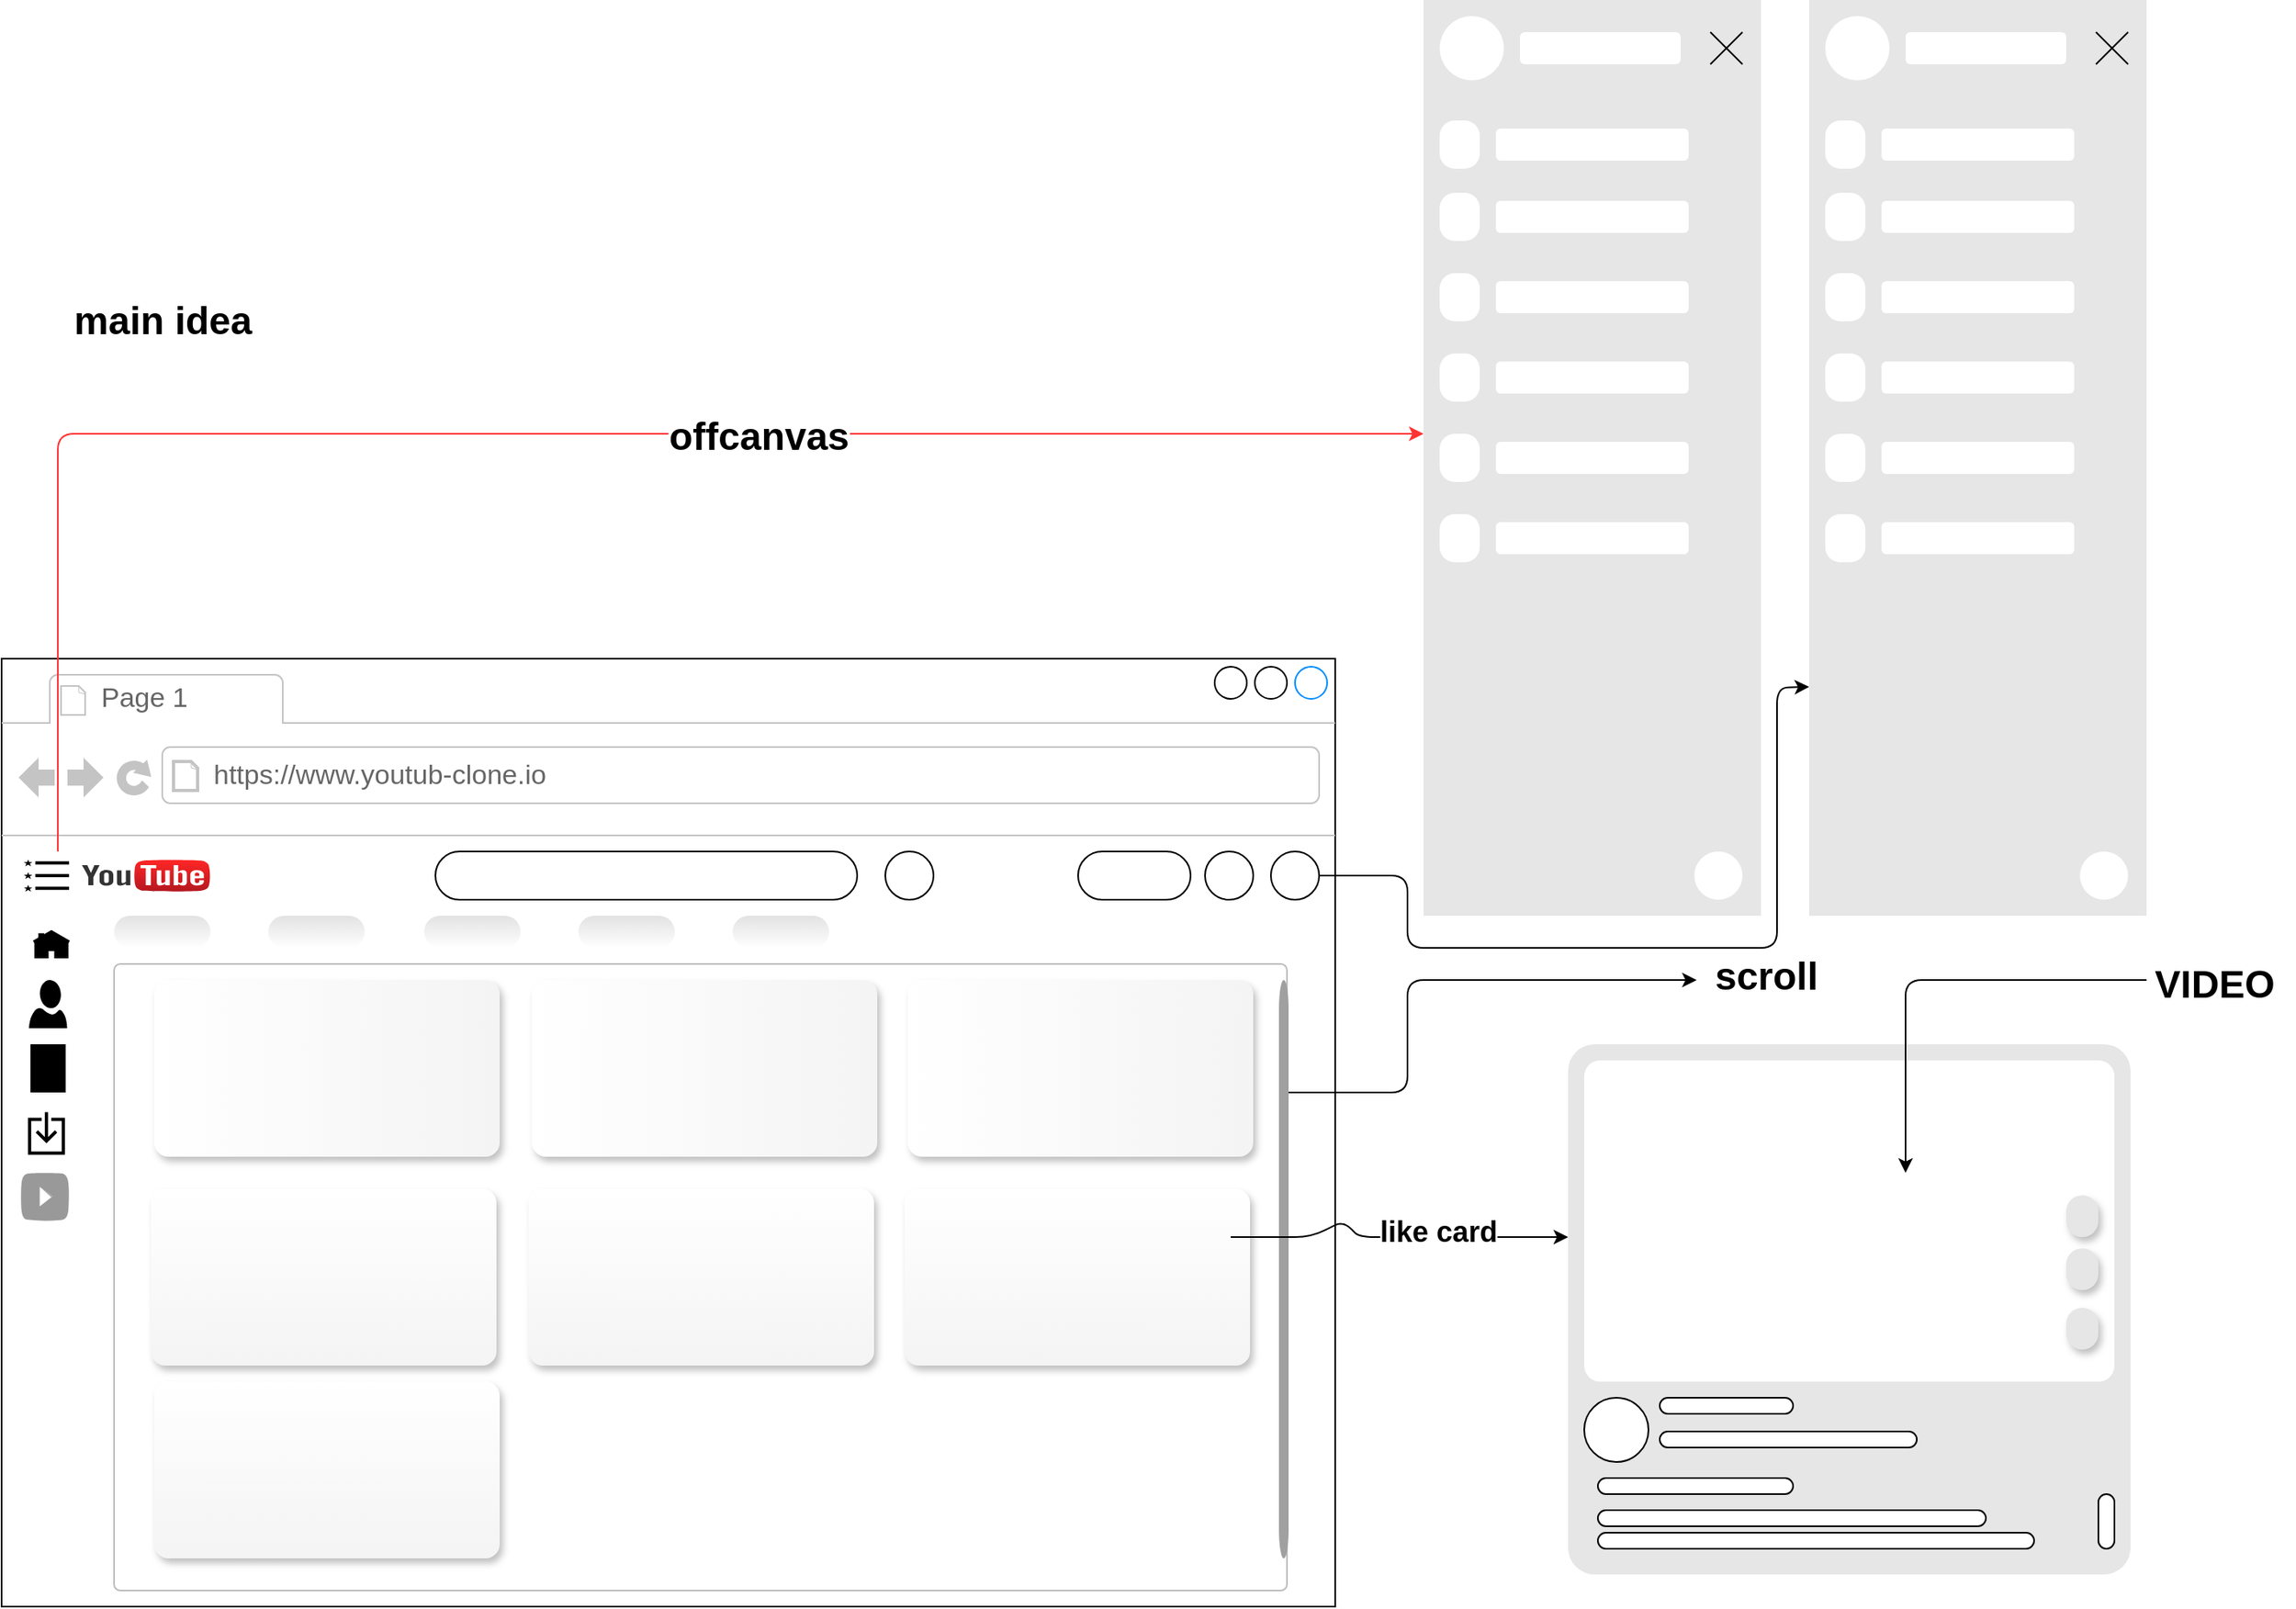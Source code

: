 <mxfile>
    <diagram id="aSweF_RC9eaRjuMZZu88" name="main idea">
        <mxGraphModel dx="1002" dy="1711" grid="1" gridSize="10" guides="1" tooltips="1" connect="1" arrows="1" fold="1" page="1" pageScale="1" pageWidth="850" pageHeight="1100" math="0" shadow="0">
            <root>
                <mxCell id="0"/>
                <mxCell id="1" parent="0"/>
                <mxCell id="2" value="" style="strokeWidth=1;shadow=0;dashed=0;align=center;html=1;shape=mxgraph.mockup.containers.browserWindow;rSize=0;strokeColor=default;strokeColor2=#008cff;strokeColor3=#c4c4c4;mainText=,;recursiveResize=0;movable=0;resizable=0;rotatable=0;deletable=0;editable=0;locked=1;connectable=0;" parent="1" vertex="1">
                    <mxGeometry x="25" y="120" width="830" height="590" as="geometry"/>
                </mxCell>
                <mxCell id="3" value="Page 1" style="strokeWidth=1;shadow=0;dashed=0;align=center;html=1;shape=mxgraph.mockup.containers.anchor;fontSize=17;fontColor=#666666;align=left;whiteSpace=wrap;movable=0;resizable=0;rotatable=0;deletable=0;editable=0;locked=1;connectable=0;" parent="2" vertex="1">
                    <mxGeometry x="60" y="12" width="110" height="26" as="geometry"/>
                </mxCell>
                <mxCell id="4" value="https://www.youtub-clone.io" style="strokeWidth=1;shadow=0;dashed=0;align=center;html=1;shape=mxgraph.mockup.containers.anchor;rSize=0;fontSize=17;fontColor=#666666;align=left;movable=0;resizable=0;rotatable=0;deletable=0;editable=0;locked=1;connectable=0;" parent="2" vertex="1">
                    <mxGeometry x="130" y="60" width="250" height="26" as="geometry"/>
                </mxCell>
                <mxCell id="10" value="" style="rounded=1;whiteSpace=wrap;html=1;arcSize=50;movable=0;resizable=0;rotatable=0;deletable=0;editable=0;locked=1;connectable=0;" parent="2" vertex="1">
                    <mxGeometry x="270" y="120" width="262.5" height="30" as="geometry"/>
                </mxCell>
                <mxCell id="11" value="" style="rounded=1;whiteSpace=wrap;html=1;arcSize=50;movable=0;resizable=0;rotatable=0;deletable=0;editable=0;locked=1;connectable=0;" parent="2" vertex="1">
                    <mxGeometry x="670" y="120" width="70" height="30" as="geometry"/>
                </mxCell>
                <mxCell id="12" value="" style="ellipse;whiteSpace=wrap;html=1;aspect=fixed;movable=0;resizable=0;rotatable=0;deletable=0;editable=0;locked=1;connectable=0;" parent="2" vertex="1">
                    <mxGeometry x="550" y="120" width="30" height="30" as="geometry"/>
                </mxCell>
                <mxCell id="13" value="" style="ellipse;whiteSpace=wrap;html=1;aspect=fixed;movable=0;resizable=0;rotatable=0;deletable=0;editable=0;locked=1;connectable=0;" parent="2" vertex="1">
                    <mxGeometry x="790" y="120" width="30" height="30" as="geometry"/>
                </mxCell>
                <mxCell id="14" value="" style="ellipse;whiteSpace=wrap;html=1;aspect=fixed;movable=0;resizable=0;rotatable=0;deletable=0;editable=0;locked=1;connectable=0;" parent="2" vertex="1">
                    <mxGeometry x="749" y="120" width="30" height="30" as="geometry"/>
                </mxCell>
                <mxCell id="16" value="" style="html=1;verticalLabelPosition=bottom;align=center;labelBackgroundColor=#ffffff;verticalAlign=top;strokeWidth=2;strokeColor=#000000;shadow=0;dashed=0;shape=mxgraph.ios7.icons.most_viewed;pointerEvents=1;fillColor=#000000;movable=0;resizable=0;rotatable=0;deletable=0;editable=0;locked=1;connectable=0;" parent="2" vertex="1">
                    <mxGeometry x="13.8" y="125" width="28.2" height="20" as="geometry"/>
                </mxCell>
                <mxCell id="18" value="" style="dashed=0;outlineConnect=0;html=1;align=center;labelPosition=center;verticalLabelPosition=bottom;verticalAlign=top;shape=mxgraph.weblogos.youtube;fillColor=#FF2626;gradientColor=#B5171F;movable=0;resizable=0;rotatable=0;deletable=0;editable=0;locked=1;connectable=0;" parent="2" vertex="1">
                    <mxGeometry x="50" y="125" width="80" height="20" as="geometry"/>
                </mxCell>
                <mxCell id="19" value="" style="html=1;verticalLabelPosition=bottom;align=center;labelBackgroundColor=#ffffff;verticalAlign=top;strokeWidth=2;strokeColor=#000000;shadow=0;dashed=0;shape=mxgraph.ios7.icons.home;fillColor=#000000;movable=0;resizable=0;rotatable=0;deletable=0;editable=0;locked=1;connectable=0;" parent="2" vertex="1">
                    <mxGeometry x="20" y="170" width="22" height="15.5" as="geometry"/>
                </mxCell>
                <mxCell id="21" value="" style="verticalLabelPosition=bottom;html=1;verticalAlign=top;align=center;strokeColor=none;fillColor=#000000;shape=mxgraph.azure.user;movable=0;resizable=0;rotatable=0;deletable=0;editable=0;locked=1;connectable=0;" parent="2" vertex="1">
                    <mxGeometry x="17.02" y="200" width="23.75" height="30" as="geometry"/>
                </mxCell>
                <mxCell id="22" value="" style="points=[];aspect=fixed;html=1;align=center;shadow=0;dashed=0;fillColor=#000000;strokeColor=none;shape=mxgraph.alibaba_cloud.cvc_cloud_video_conferencing;movable=0;resizable=0;rotatable=0;deletable=0;editable=0;locked=1;connectable=0;" parent="2" vertex="1">
                    <mxGeometry x="17.93" y="240" width="21.92" height="30" as="geometry"/>
                </mxCell>
                <mxCell id="23" value="" style="html=1;verticalLabelPosition=bottom;align=center;labelBackgroundColor=#ffffff;verticalAlign=top;strokeWidth=2;strokeColor=#000000;shadow=0;dashed=0;shape=mxgraph.ios7.icons.down;movable=0;resizable=0;rotatable=0;deletable=0;editable=0;locked=1;connectable=0;" parent="2" vertex="1">
                    <mxGeometry x="17.4" y="282.25" width="21" height="25.5" as="geometry"/>
                </mxCell>
                <mxCell id="25" value="" style="rounded=1;whiteSpace=wrap;html=1;arcSize=1;strokeColor=#BDBDBD;movable=0;resizable=0;rotatable=0;deletable=0;editable=0;locked=1;connectable=0;" parent="2" vertex="1">
                    <mxGeometry x="70" y="190" width="730" height="390" as="geometry"/>
                </mxCell>
                <mxCell id="26" value="" style="rounded=1;whiteSpace=wrap;html=1;strokeColor=none;fillColor=#E2E2E2;gradientColor=#FFFFFF;shadow=0;gradientDirection=south;arcSize=50;movable=0;resizable=0;rotatable=0;deletable=0;editable=0;locked=1;connectable=0;" parent="2" vertex="1">
                    <mxGeometry x="70" y="160" width="60" height="20" as="geometry"/>
                </mxCell>
                <mxCell id="27" value="" style="rounded=1;whiteSpace=wrap;html=1;strokeColor=none;fillColor=#E2E2E2;gradientColor=#FFFFFF;shadow=0;gradientDirection=south;arcSize=50;movable=0;resizable=0;rotatable=0;deletable=0;editable=0;locked=1;connectable=0;" parent="2" vertex="1">
                    <mxGeometry x="166" y="160" width="60" height="20" as="geometry"/>
                </mxCell>
                <mxCell id="28" value="" style="rounded=1;whiteSpace=wrap;html=1;strokeColor=none;fillColor=#E2E2E2;gradientColor=#FFFFFF;shadow=0;gradientDirection=south;arcSize=50;movable=0;resizable=0;rotatable=0;deletable=0;editable=0;locked=1;connectable=0;" parent="2" vertex="1">
                    <mxGeometry x="263" y="160" width="60" height="20" as="geometry"/>
                </mxCell>
                <mxCell id="29" value="" style="rounded=1;whiteSpace=wrap;html=1;strokeColor=none;fillColor=#E2E2E2;gradientColor=#FFFFFF;shadow=0;gradientDirection=south;arcSize=50;movable=0;resizable=0;rotatable=0;deletable=0;editable=0;locked=1;connectable=0;" parent="2" vertex="1">
                    <mxGeometry x="359" y="160" width="60" height="20" as="geometry"/>
                </mxCell>
                <mxCell id="30" value="" style="rounded=1;whiteSpace=wrap;html=1;strokeColor=none;fillColor=#E2E2E2;gradientColor=#FFFFFF;shadow=0;gradientDirection=south;arcSize=50;movable=0;resizable=0;rotatable=0;deletable=0;editable=0;locked=1;connectable=0;" parent="2" vertex="1">
                    <mxGeometry x="455" y="160" width="60" height="20" as="geometry"/>
                </mxCell>
                <mxCell id="32" value="" style="rounded=1;whiteSpace=wrap;html=1;arcSize=8;strokeColor=none;fillColor=#F4F4F4;gradientColor=#FFFFFF;gradientDirection=west;shadow=1;movable=0;resizable=0;rotatable=0;deletable=0;editable=0;locked=1;connectable=0;" parent="2" vertex="1">
                    <mxGeometry x="95" y="200" width="215" height="110" as="geometry"/>
                </mxCell>
                <mxCell id="33" value="" style="rounded=1;whiteSpace=wrap;html=1;arcSize=8;strokeColor=none;fillColor=#F4F4F4;gradientColor=#FFFFFF;gradientDirection=west;shadow=1;movable=0;resizable=0;rotatable=0;deletable=0;editable=0;locked=1;connectable=0;" parent="2" vertex="1">
                    <mxGeometry x="330" y="200" width="215" height="110" as="geometry"/>
                </mxCell>
                <mxCell id="34" value="" style="rounded=1;whiteSpace=wrap;html=1;arcSize=8;strokeColor=none;fillColor=#F4F4F4;gradientColor=#FFFFFF;gradientDirection=west;shadow=1;movable=0;resizable=0;rotatable=0;deletable=0;editable=0;locked=1;connectable=0;" parent="2" vertex="1">
                    <mxGeometry x="564" y="200" width="215" height="110" as="geometry"/>
                </mxCell>
                <mxCell id="38" value="" style="rounded=1;whiteSpace=wrap;html=1;arcSize=8;strokeColor=none;fillColor=#F4F4F4;gradientColor=#FFFFFF;gradientDirection=north;shadow=1;movable=0;resizable=0;rotatable=0;deletable=0;editable=0;locked=1;connectable=0;" parent="2" vertex="1">
                    <mxGeometry x="93" y="330" width="215" height="110" as="geometry"/>
                </mxCell>
                <mxCell id="39" value="" style="rounded=1;whiteSpace=wrap;html=1;arcSize=8;strokeColor=none;fillColor=#F4F4F4;gradientColor=#FFFFFF;gradientDirection=north;shadow=1;movable=0;resizable=0;rotatable=0;deletable=0;editable=0;locked=1;connectable=0;" parent="2" vertex="1">
                    <mxGeometry x="328" y="330" width="215" height="110" as="geometry"/>
                </mxCell>
                <mxCell id="40" value="" style="rounded=1;whiteSpace=wrap;html=1;arcSize=8;strokeColor=none;fillColor=#F4F4F4;gradientColor=#FFFFFF;gradientDirection=north;shadow=1;movable=0;resizable=0;rotatable=0;deletable=0;editable=0;locked=1;connectable=0;" parent="2" vertex="1">
                    <mxGeometry x="562" y="330" width="215" height="110" as="geometry"/>
                </mxCell>
                <mxCell id="41" value="" style="rounded=1;whiteSpace=wrap;html=1;arcSize=8;strokeColor=none;fillColor=#F4F4F4;gradientColor=#FFFFFF;gradientDirection=north;shadow=1;movable=0;resizable=0;rotatable=0;deletable=0;editable=0;locked=1;connectable=0;" parent="2" vertex="1">
                    <mxGeometry x="95" y="450" width="215" height="110" as="geometry"/>
                </mxCell>
                <mxCell id="42" value="" style="html=1;verticalLabelPosition=bottom;labelBackgroundColor=#ffffff;verticalAlign=top;shadow=0;dashed=0;strokeWidth=2;shape=mxgraph.ios7.misc.scroll_(vertical);fillColor=#a0a0a0;movable=0;resizable=0;rotatable=0;deletable=0;editable=0;locked=1;connectable=0;" parent="1" vertex="1">
                    <mxGeometry x="820" y="320" width="6" height="360" as="geometry"/>
                </mxCell>
                <mxCell id="43" value="" style="rounded=1;whiteSpace=wrap;html=1;arcSize=5;strokeColor=none;fillColor=#E6E6E6;movable=0;resizable=0;rotatable=0;deletable=0;editable=0;locked=1;connectable=0;" parent="1" vertex="1">
                    <mxGeometry x="1000" y="360" width="350" height="330" as="geometry"/>
                </mxCell>
                <mxCell id="45" value="" style="rounded=1;whiteSpace=wrap;html=1;arcSize=5;strokeColor=none;fillColor=#FFFFFF;movable=0;resizable=0;rotatable=0;deletable=0;editable=0;locked=1;connectable=0;" parent="1" vertex="1">
                    <mxGeometry x="1010" y="370" width="330" height="200" as="geometry"/>
                </mxCell>
                <mxCell id="46" value="" style="ellipse;whiteSpace=wrap;html=1;aspect=fixed;movable=0;resizable=0;rotatable=0;deletable=0;editable=0;locked=1;connectable=0;" parent="1" vertex="1">
                    <mxGeometry x="1010" y="580" width="40" height="40" as="geometry"/>
                </mxCell>
                <mxCell id="47" value="" style="rounded=1;whiteSpace=wrap;html=1;arcSize=50;strokeColor=default;fillColor=#FFFFFF;movable=0;resizable=0;rotatable=0;deletable=0;editable=0;locked=1;connectable=0;" parent="1" vertex="1">
                    <mxGeometry x="1057" y="580" width="83" height="10" as="geometry"/>
                </mxCell>
                <mxCell id="48" value="" style="rounded=1;whiteSpace=wrap;html=1;arcSize=50;strokeColor=default;fillColor=#FFFFFF;movable=0;resizable=0;rotatable=0;deletable=0;editable=0;locked=1;connectable=0;" parent="1" vertex="1">
                    <mxGeometry x="1057" y="601" width="160" height="10" as="geometry"/>
                </mxCell>
                <mxCell id="49" value="" style="rounded=1;whiteSpace=wrap;html=1;arcSize=50;strokeColor=default;fillColor=#FFFFFF;movable=0;resizable=0;rotatable=0;deletable=0;editable=0;locked=1;connectable=0;" parent="1" vertex="1">
                    <mxGeometry x="1018.5" y="630" width="121.5" height="10" as="geometry"/>
                </mxCell>
                <mxCell id="50" value="" style="rounded=1;whiteSpace=wrap;html=1;arcSize=50;strokeColor=default;fillColor=#FFFFFF;movable=0;resizable=0;rotatable=0;deletable=0;editable=0;locked=1;connectable=0;" parent="1" vertex="1">
                    <mxGeometry x="1018.5" y="650" width="241.5" height="10" as="geometry"/>
                </mxCell>
                <mxCell id="52" value="" style="rounded=1;whiteSpace=wrap;html=1;arcSize=50;strokeColor=default;fillColor=#FFFFFF;movable=0;resizable=0;rotatable=0;deletable=0;editable=0;locked=1;connectable=0;" parent="1" vertex="1">
                    <mxGeometry x="1018.5" y="664" width="271.5" height="10" as="geometry"/>
                </mxCell>
                <mxCell id="55" value="" style="rounded=1;whiteSpace=wrap;html=1;arcSize=50;strokeColor=default;fillColor=#FFFFFF;movable=0;resizable=0;rotatable=0;deletable=0;editable=0;locked=1;connectable=0;" parent="1" vertex="1">
                    <mxGeometry x="1330" y="640" width="10" height="34" as="geometry"/>
                </mxCell>
                <mxCell id="56" value="" style="rounded=1;whiteSpace=wrap;html=1;arcSize=50;strokeColor=none;fillColor=#E6E6E6;gradientColor=none;shadow=1;movable=0;resizable=0;rotatable=0;deletable=0;editable=0;locked=1;connectable=0;" parent="1" vertex="1">
                    <mxGeometry x="1310" y="454" width="20" height="26" as="geometry"/>
                </mxCell>
                <mxCell id="58" value="" style="rounded=1;whiteSpace=wrap;html=1;arcSize=50;strokeColor=none;fillColor=#E6E6E6;gradientColor=none;shadow=1;movable=0;resizable=0;rotatable=0;deletable=0;editable=0;locked=1;connectable=0;" parent="1" vertex="1">
                    <mxGeometry x="1310" y="487" width="20" height="26" as="geometry"/>
                </mxCell>
                <mxCell id="59" value="" style="rounded=1;whiteSpace=wrap;html=1;arcSize=50;strokeColor=none;fillColor=#E6E6E6;gradientColor=none;shadow=1;movable=0;resizable=0;rotatable=0;deletable=0;editable=0;locked=1;connectable=0;" parent="1" vertex="1">
                    <mxGeometry x="1310" y="524" width="20" height="26" as="geometry"/>
                </mxCell>
                <mxCell id="60" value="" style="endArrow=classic;html=1;movable=0;resizable=0;rotatable=0;deletable=0;editable=0;locked=1;connectable=0;" parent="1" edge="1">
                    <mxGeometry width="50" height="50" relative="1" as="geometry">
                        <mxPoint x="790" y="480" as="sourcePoint"/>
                        <mxPoint x="1000" y="480" as="targetPoint"/>
                        <Array as="points">
                            <mxPoint x="840" y="480"/>
                            <mxPoint x="860" y="470"/>
                            <mxPoint x="870" y="480"/>
                        </Array>
                    </mxGeometry>
                </mxCell>
                <mxCell id="83" value="&lt;b&gt;&lt;font style=&quot;font-size: 18px;&quot;&gt;like card&lt;/font&gt;&lt;/b&gt;" style="edgeLabel;html=1;align=center;verticalAlign=middle;resizable=0;points=[];movable=0;rotatable=0;deletable=0;editable=0;locked=1;connectable=0;" parent="60" vertex="1" connectable="0">
                    <mxGeometry x="0.248" y="3" relative="1" as="geometry">
                        <mxPoint as="offset"/>
                    </mxGeometry>
                </mxCell>
                <mxCell id="61" value="" style="endArrow=classic;html=1;movable=0;resizable=0;rotatable=0;deletable=0;editable=0;locked=1;connectable=0;strokeColor=#FF3333;" parent="1" edge="1">
                    <mxGeometry width="50" height="50" relative="1" as="geometry">
                        <mxPoint x="60" y="240" as="sourcePoint"/>
                        <mxPoint x="910" y="-20" as="targetPoint"/>
                        <Array as="points">
                            <mxPoint x="60" y="-20"/>
                        </Array>
                    </mxGeometry>
                </mxCell>
                <mxCell id="82" value="&lt;b&gt;&lt;font style=&quot;font-size: 24px;&quot;&gt;offcanvas&lt;/font&gt;&lt;/b&gt;" style="edgeLabel;html=1;align=center;verticalAlign=middle;resizable=0;points=[];movable=0;rotatable=0;deletable=0;editable=0;locked=1;connectable=0;" parent="61" vertex="1" connectable="0">
                    <mxGeometry x="0.254" y="-2" relative="1" as="geometry">
                        <mxPoint as="offset"/>
                    </mxGeometry>
                </mxCell>
                <mxCell id="84" value="" style="endArrow=classic;html=1;movable=0;resizable=0;rotatable=0;deletable=0;editable=0;locked=1;connectable=0;" parent="1" edge="1">
                    <mxGeometry width="50" height="50" relative="1" as="geometry">
                        <mxPoint x="826" y="390" as="sourcePoint"/>
                        <mxPoint x="1080" y="320" as="targetPoint"/>
                        <Array as="points">
                            <mxPoint x="900" y="390"/>
                            <mxPoint x="900" y="320"/>
                        </Array>
                    </mxGeometry>
                </mxCell>
                <mxCell id="85" value="&lt;font style=&quot;font-size: 24px;&quot;&gt;&lt;b style=&quot;&quot;&gt;scroll&lt;/b&gt;&lt;/font&gt;" style="text;html=1;align=center;verticalAlign=middle;resizable=0;points=[];autosize=1;strokeColor=none;fillColor=none;movable=0;rotatable=0;deletable=0;editable=0;locked=1;connectable=0;" parent="1" vertex="1">
                    <mxGeometry x="1078" y="298" width="90" height="40" as="geometry"/>
                </mxCell>
                <mxCell id="86" value="" style="endArrow=classic;html=1;movable=0;resizable=0;rotatable=0;deletable=0;editable=0;locked=1;connectable=0;" parent="1" edge="1">
                    <mxGeometry width="50" height="50" relative="1" as="geometry">
                        <mxPoint x="1360" y="320" as="sourcePoint"/>
                        <mxPoint x="1210" y="440" as="targetPoint"/>
                        <Array as="points">
                            <mxPoint x="1210" y="320"/>
                        </Array>
                    </mxGeometry>
                </mxCell>
                <mxCell id="87" value="&lt;b&gt;&lt;font style=&quot;font-size: 24px;&quot;&gt;VIDEO&lt;/font&gt;&lt;/b&gt;" style="text;html=1;align=center;verticalAlign=middle;resizable=0;points=[];autosize=1;strokeColor=none;fillColor=none;movable=0;rotatable=0;deletable=0;editable=0;locked=1;connectable=0;" parent="1" vertex="1">
                    <mxGeometry x="1352" y="303" width="100" height="40" as="geometry"/>
                </mxCell>
                <mxCell id="99" value="" style="group;movable=0;resizable=0;rotatable=0;deletable=0;editable=0;locked=1;connectable=0;" vertex="1" connectable="0" parent="1">
                    <mxGeometry x="910" y="-290" width="210" height="570" as="geometry"/>
                </mxCell>
                <mxCell id="62" value="" style="rounded=1;whiteSpace=wrap;html=1;arcSize=0;movable=0;resizable=0;rotatable=0;deletable=0;editable=0;locked=1;connectable=0;strokeColor=none;fillColor=#E6E6E6;" parent="99" vertex="1">
                    <mxGeometry width="210" height="570" as="geometry"/>
                </mxCell>
                <mxCell id="98" value="" style="group;movable=0;resizable=0;rotatable=0;deletable=0;editable=0;locked=1;connectable=0;" vertex="1" connectable="0" parent="99">
                    <mxGeometry x="10" y="10" width="188.5" height="550" as="geometry"/>
                </mxCell>
                <mxCell id="63" value="" style="rounded=1;whiteSpace=wrap;html=1;strokeColor=none;movable=0;resizable=0;rotatable=0;deletable=0;editable=0;locked=1;connectable=0;" parent="98" vertex="1">
                    <mxGeometry x="50" y="10" width="100" height="20" as="geometry"/>
                </mxCell>
                <mxCell id="64" value="" style="ellipse;whiteSpace=wrap;html=1;aspect=fixed;strokeColor=none;movable=0;resizable=0;rotatable=0;deletable=0;editable=0;locked=1;connectable=0;" parent="98" vertex="1">
                    <mxGeometry width="40" height="40" as="geometry"/>
                </mxCell>
                <mxCell id="65" value="" style="rounded=1;whiteSpace=wrap;html=1;strokeColor=none;movable=0;resizable=0;rotatable=0;deletable=0;editable=0;locked=1;connectable=0;" parent="98" vertex="1">
                    <mxGeometry x="35" y="70" width="120" height="20" as="geometry"/>
                </mxCell>
                <mxCell id="66" value="" style="rounded=1;whiteSpace=wrap;html=1;strokeColor=none;arcSize=38;movable=0;resizable=0;rotatable=0;deletable=0;editable=0;locked=1;connectable=0;" parent="98" vertex="1">
                    <mxGeometry y="65" width="25" height="30" as="geometry"/>
                </mxCell>
                <mxCell id="67" value="" style="rounded=1;whiteSpace=wrap;html=1;strokeColor=none;arcSize=38;movable=0;resizable=0;rotatable=0;deletable=0;editable=0;locked=1;connectable=0;" parent="98" vertex="1">
                    <mxGeometry y="110" width="25" height="30" as="geometry"/>
                </mxCell>
                <mxCell id="68" value="" style="rounded=1;whiteSpace=wrap;html=1;strokeColor=none;movable=0;resizable=0;rotatable=0;deletable=0;editable=0;locked=1;connectable=0;" parent="98" vertex="1">
                    <mxGeometry x="35" y="115" width="120" height="20" as="geometry"/>
                </mxCell>
                <mxCell id="69" value="" style="rounded=1;whiteSpace=wrap;html=1;strokeColor=none;arcSize=38;movable=0;resizable=0;rotatable=0;deletable=0;editable=0;locked=1;connectable=0;" parent="98" vertex="1">
                    <mxGeometry y="160" width="25" height="30" as="geometry"/>
                </mxCell>
                <mxCell id="70" value="" style="rounded=1;whiteSpace=wrap;html=1;strokeColor=none;movable=0;resizable=0;rotatable=0;deletable=0;editable=0;locked=1;connectable=0;" parent="98" vertex="1">
                    <mxGeometry x="35" y="165" width="120" height="20" as="geometry"/>
                </mxCell>
                <mxCell id="71" value="" style="rounded=1;whiteSpace=wrap;html=1;strokeColor=none;arcSize=38;movable=0;resizable=0;rotatable=0;deletable=0;editable=0;locked=1;connectable=0;" parent="98" vertex="1">
                    <mxGeometry y="210" width="25" height="30" as="geometry"/>
                </mxCell>
                <mxCell id="72" value="" style="rounded=1;whiteSpace=wrap;html=1;strokeColor=none;movable=0;resizable=0;rotatable=0;deletable=0;editable=0;locked=1;connectable=0;" parent="98" vertex="1">
                    <mxGeometry x="35" y="215" width="120" height="20" as="geometry"/>
                </mxCell>
                <mxCell id="73" value="" style="rounded=1;whiteSpace=wrap;html=1;strokeColor=none;arcSize=38;movable=0;resizable=0;rotatable=0;deletable=0;editable=0;locked=1;connectable=0;" parent="98" vertex="1">
                    <mxGeometry y="260" width="25" height="30" as="geometry"/>
                </mxCell>
                <mxCell id="74" value="" style="rounded=1;whiteSpace=wrap;html=1;strokeColor=none;movable=0;resizable=0;rotatable=0;deletable=0;editable=0;locked=1;connectable=0;" parent="98" vertex="1">
                    <mxGeometry x="35" y="265" width="120" height="20" as="geometry"/>
                </mxCell>
                <mxCell id="75" value="" style="rounded=1;whiteSpace=wrap;html=1;strokeColor=none;arcSize=38;movable=0;resizable=0;rotatable=0;deletable=0;editable=0;locked=1;connectable=0;" parent="98" vertex="1">
                    <mxGeometry y="310" width="25" height="30" as="geometry"/>
                </mxCell>
                <mxCell id="76" value="" style="rounded=1;whiteSpace=wrap;html=1;strokeColor=none;movable=0;resizable=0;rotatable=0;deletable=0;editable=0;locked=1;connectable=0;" parent="98" vertex="1">
                    <mxGeometry x="35" y="315" width="120" height="20" as="geometry"/>
                </mxCell>
                <mxCell id="77" value="" style="shape=mxgraph.sysml.x;movable=0;resizable=0;rotatable=0;deletable=0;editable=0;locked=1;connectable=0;" parent="98" vertex="1">
                    <mxGeometry x="168.5" y="10" width="20" height="20" as="geometry"/>
                </mxCell>
                <mxCell id="78" value="" style="ellipse;whiteSpace=wrap;html=1;aspect=fixed;movable=0;resizable=0;rotatable=0;deletable=0;editable=0;locked=1;connectable=0;strokeColor=none;" parent="98" vertex="1">
                    <mxGeometry x="158.5" y="520" width="30" height="30" as="geometry"/>
                </mxCell>
                <mxCell id="105" value="" style="group;movable=0;resizable=0;rotatable=0;deletable=0;editable=0;locked=1;connectable=0;" vertex="1" connectable="0" parent="1">
                    <mxGeometry x="1150" y="-290" width="210" height="570" as="geometry"/>
                </mxCell>
                <mxCell id="106" value="" style="rounded=1;whiteSpace=wrap;html=1;arcSize=0;movable=0;resizable=0;rotatable=0;deletable=0;editable=0;locked=1;connectable=0;strokeColor=none;fillColor=#E6E6E6;" vertex="1" parent="105">
                    <mxGeometry width="210" height="570" as="geometry"/>
                </mxCell>
                <mxCell id="107" value="" style="group;movable=0;resizable=0;rotatable=0;deletable=0;editable=0;locked=1;connectable=0;" vertex="1" connectable="0" parent="105">
                    <mxGeometry x="10" y="10" width="188.5" height="550" as="geometry"/>
                </mxCell>
                <mxCell id="108" value="" style="rounded=1;whiteSpace=wrap;html=1;strokeColor=none;movable=0;resizable=0;rotatable=0;deletable=0;editable=0;locked=1;connectable=0;" vertex="1" parent="107">
                    <mxGeometry x="50" y="10" width="100" height="20" as="geometry"/>
                </mxCell>
                <mxCell id="109" value="" style="ellipse;whiteSpace=wrap;html=1;aspect=fixed;strokeColor=none;movable=0;resizable=0;rotatable=0;deletable=0;editable=0;locked=1;connectable=0;" vertex="1" parent="107">
                    <mxGeometry width="40" height="40" as="geometry"/>
                </mxCell>
                <mxCell id="110" value="" style="rounded=1;whiteSpace=wrap;html=1;strokeColor=none;movable=0;resizable=0;rotatable=0;deletable=0;editable=0;locked=1;connectable=0;" vertex="1" parent="107">
                    <mxGeometry x="35" y="70" width="120" height="20" as="geometry"/>
                </mxCell>
                <mxCell id="111" value="" style="rounded=1;whiteSpace=wrap;html=1;strokeColor=none;arcSize=38;movable=0;resizable=0;rotatable=0;deletable=0;editable=0;locked=1;connectable=0;" vertex="1" parent="107">
                    <mxGeometry y="65" width="25" height="30" as="geometry"/>
                </mxCell>
                <mxCell id="112" value="" style="rounded=1;whiteSpace=wrap;html=1;strokeColor=none;arcSize=38;movable=0;resizable=0;rotatable=0;deletable=0;editable=0;locked=1;connectable=0;" vertex="1" parent="107">
                    <mxGeometry y="110" width="25" height="30" as="geometry"/>
                </mxCell>
                <mxCell id="113" value="" style="rounded=1;whiteSpace=wrap;html=1;strokeColor=none;movable=0;resizable=0;rotatable=0;deletable=0;editable=0;locked=1;connectable=0;" vertex="1" parent="107">
                    <mxGeometry x="35" y="115" width="120" height="20" as="geometry"/>
                </mxCell>
                <mxCell id="114" value="" style="rounded=1;whiteSpace=wrap;html=1;strokeColor=none;arcSize=38;movable=0;resizable=0;rotatable=0;deletable=0;editable=0;locked=1;connectable=0;" vertex="1" parent="107">
                    <mxGeometry y="160" width="25" height="30" as="geometry"/>
                </mxCell>
                <mxCell id="115" value="" style="rounded=1;whiteSpace=wrap;html=1;strokeColor=none;movable=0;resizable=0;rotatable=0;deletable=0;editable=0;locked=1;connectable=0;" vertex="1" parent="107">
                    <mxGeometry x="35" y="165" width="120" height="20" as="geometry"/>
                </mxCell>
                <mxCell id="116" value="" style="rounded=1;whiteSpace=wrap;html=1;strokeColor=none;arcSize=38;movable=0;resizable=0;rotatable=0;deletable=0;editable=0;locked=1;connectable=0;" vertex="1" parent="107">
                    <mxGeometry y="210" width="25" height="30" as="geometry"/>
                </mxCell>
                <mxCell id="117" value="" style="rounded=1;whiteSpace=wrap;html=1;strokeColor=none;movable=0;resizable=0;rotatable=0;deletable=0;editable=0;locked=1;connectable=0;" vertex="1" parent="107">
                    <mxGeometry x="35" y="215" width="120" height="20" as="geometry"/>
                </mxCell>
                <mxCell id="118" value="" style="rounded=1;whiteSpace=wrap;html=1;strokeColor=none;arcSize=38;movable=0;resizable=0;rotatable=0;deletable=0;editable=0;locked=1;connectable=0;" vertex="1" parent="107">
                    <mxGeometry y="260" width="25" height="30" as="geometry"/>
                </mxCell>
                <mxCell id="119" value="" style="rounded=1;whiteSpace=wrap;html=1;strokeColor=none;movable=0;resizable=0;rotatable=0;deletable=0;editable=0;locked=1;connectable=0;" vertex="1" parent="107">
                    <mxGeometry x="35" y="265" width="120" height="20" as="geometry"/>
                </mxCell>
                <mxCell id="120" value="" style="rounded=1;whiteSpace=wrap;html=1;strokeColor=none;arcSize=38;movable=0;resizable=0;rotatable=0;deletable=0;editable=0;locked=1;connectable=0;" vertex="1" parent="107">
                    <mxGeometry y="310" width="25" height="30" as="geometry"/>
                </mxCell>
                <mxCell id="121" value="" style="rounded=1;whiteSpace=wrap;html=1;strokeColor=none;movable=0;resizable=0;rotatable=0;deletable=0;editable=0;locked=1;connectable=0;" vertex="1" parent="107">
                    <mxGeometry x="35" y="315" width="120" height="20" as="geometry"/>
                </mxCell>
                <mxCell id="122" value="" style="shape=mxgraph.sysml.x;movable=0;resizable=0;rotatable=0;deletable=0;editable=0;locked=1;connectable=0;" vertex="1" parent="107">
                    <mxGeometry x="168.5" y="10" width="20" height="20" as="geometry"/>
                </mxCell>
                <mxCell id="123" value="" style="ellipse;whiteSpace=wrap;html=1;aspect=fixed;movable=0;resizable=0;rotatable=0;deletable=0;editable=0;locked=1;connectable=0;strokeColor=none;" vertex="1" parent="107">
                    <mxGeometry x="158.5" y="520" width="30" height="30" as="geometry"/>
                </mxCell>
                <mxCell id="124" style="edgeStyle=none;html=1;entryX=0;entryY=0.75;entryDx=0;entryDy=0;movable=0;resizable=0;rotatable=0;deletable=0;editable=0;locked=1;connectable=0;" edge="1" parent="1" source="13" target="106">
                    <mxGeometry relative="1" as="geometry">
                        <Array as="points">
                            <mxPoint x="900" y="255"/>
                            <mxPoint x="900" y="300"/>
                            <mxPoint x="1040" y="300"/>
                            <mxPoint x="1090" y="300"/>
                            <mxPoint x="1130" y="300"/>
                            <mxPoint x="1130" y="138"/>
                        </Array>
                    </mxGeometry>
                </mxCell>
                <mxCell id="125" value="&lt;b&gt;&lt;font style=&quot;font-size: 24px;&quot;&gt;main idea&lt;/font&gt;&lt;/b&gt;" style="text;html=1;align=center;verticalAlign=middle;resizable=0;points=[];autosize=1;strokeColor=none;fillColor=none;" vertex="1" parent="1">
                    <mxGeometry x="60" y="-110" width="130" height="40" as="geometry"/>
                </mxCell>
                <mxCell id="i5yW_Xi1erw5HXb4MoWH-126" value="" style="dashed=0;outlineConnect=0;html=1;align=center;labelPosition=center;verticalLabelPosition=bottom;verticalAlign=top;shape=mxgraph.weblogos.youtube_2;fillColor=#999999;gradientColor=none;" vertex="1" parent="1">
                    <mxGeometry x="37" y="440" width="30" height="30" as="geometry"/>
                </mxCell>
            </root>
        </mxGraphModel>
    </diagram>
    <diagram name="home" id="MjNUPGqi5Qd30lcguewi">
        <mxGraphModel dx="1002" dy="1711" grid="1" gridSize="10" guides="1" tooltips="1" connect="1" arrows="1" fold="1" page="1" pageScale="1" pageWidth="850" pageHeight="1100" math="0" shadow="0">
            <root>
                <mxCell id="O3EKd7Zqq-SQlHchr_lp-0"/>
                <mxCell id="O3EKd7Zqq-SQlHchr_lp-1" parent="O3EKd7Zqq-SQlHchr_lp-0"/>
                <mxCell id="O3EKd7Zqq-SQlHchr_lp-2" value="" style="strokeWidth=1;shadow=0;dashed=0;align=center;html=1;shape=mxgraph.mockup.containers.browserWindow;rSize=0;strokeColor=default;strokeColor2=#008cff;strokeColor3=#c4c4c4;mainText=,;recursiveResize=0;movable=0;resizable=0;rotatable=0;deletable=0;editable=0;locked=1;connectable=0;" vertex="1" parent="O3EKd7Zqq-SQlHchr_lp-1">
                    <mxGeometry x="25" y="120" width="830" height="590" as="geometry"/>
                </mxCell>
                <mxCell id="O3EKd7Zqq-SQlHchr_lp-3" value="Page 1" style="strokeWidth=1;shadow=0;dashed=0;align=center;html=1;shape=mxgraph.mockup.containers.anchor;fontSize=17;fontColor=#666666;align=left;whiteSpace=wrap;movable=0;resizable=0;rotatable=0;deletable=0;editable=0;locked=1;connectable=0;" vertex="1" parent="O3EKd7Zqq-SQlHchr_lp-2">
                    <mxGeometry x="60" y="12" width="110" height="26" as="geometry"/>
                </mxCell>
                <mxCell id="O3EKd7Zqq-SQlHchr_lp-4" value="https://www.youtub-clone.io" style="strokeWidth=1;shadow=0;dashed=0;align=center;html=1;shape=mxgraph.mockup.containers.anchor;rSize=0;fontSize=17;fontColor=#666666;align=left;movable=0;resizable=0;rotatable=0;deletable=0;editable=0;locked=1;connectable=0;" vertex="1" parent="O3EKd7Zqq-SQlHchr_lp-2">
                    <mxGeometry x="130" y="60" width="250" height="26" as="geometry"/>
                </mxCell>
                <mxCell id="O3EKd7Zqq-SQlHchr_lp-5" value="" style="rounded=1;whiteSpace=wrap;html=1;arcSize=50;movable=0;resizable=0;rotatable=0;deletable=0;editable=0;locked=1;connectable=0;" vertex="1" parent="O3EKd7Zqq-SQlHchr_lp-2">
                    <mxGeometry x="270" y="120" width="262.5" height="30" as="geometry"/>
                </mxCell>
                <mxCell id="O3EKd7Zqq-SQlHchr_lp-6" value="" style="rounded=1;whiteSpace=wrap;html=1;arcSize=50;movable=0;resizable=0;rotatable=0;deletable=0;editable=0;locked=1;connectable=0;" vertex="1" parent="O3EKd7Zqq-SQlHchr_lp-2">
                    <mxGeometry x="670" y="120" width="70" height="30" as="geometry"/>
                </mxCell>
                <mxCell id="O3EKd7Zqq-SQlHchr_lp-7" value="" style="ellipse;whiteSpace=wrap;html=1;aspect=fixed;movable=0;resizable=0;rotatable=0;deletable=0;editable=0;locked=1;connectable=0;" vertex="1" parent="O3EKd7Zqq-SQlHchr_lp-2">
                    <mxGeometry x="550" y="120" width="30" height="30" as="geometry"/>
                </mxCell>
                <mxCell id="O3EKd7Zqq-SQlHchr_lp-8" value="" style="ellipse;whiteSpace=wrap;html=1;aspect=fixed;movable=0;resizable=0;rotatable=0;deletable=0;editable=0;locked=1;connectable=0;" vertex="1" parent="O3EKd7Zqq-SQlHchr_lp-2">
                    <mxGeometry x="790" y="120" width="30" height="30" as="geometry"/>
                </mxCell>
                <mxCell id="O3EKd7Zqq-SQlHchr_lp-9" value="" style="ellipse;whiteSpace=wrap;html=1;aspect=fixed;movable=0;resizable=0;rotatable=0;deletable=0;editable=0;locked=1;connectable=0;" vertex="1" parent="O3EKd7Zqq-SQlHchr_lp-2">
                    <mxGeometry x="749" y="120" width="30" height="30" as="geometry"/>
                </mxCell>
                <mxCell id="O3EKd7Zqq-SQlHchr_lp-10" value="" style="html=1;verticalLabelPosition=bottom;align=center;labelBackgroundColor=#ffffff;verticalAlign=top;strokeWidth=2;strokeColor=#000000;shadow=0;dashed=0;shape=mxgraph.ios7.icons.most_viewed;pointerEvents=1;fillColor=#000000;movable=0;resizable=0;rotatable=0;deletable=0;editable=0;locked=1;connectable=0;" vertex="1" parent="O3EKd7Zqq-SQlHchr_lp-2">
                    <mxGeometry x="13.8" y="125" width="28.2" height="20" as="geometry"/>
                </mxCell>
                <mxCell id="O3EKd7Zqq-SQlHchr_lp-11" value="" style="dashed=0;outlineConnect=0;html=1;align=center;labelPosition=center;verticalLabelPosition=bottom;verticalAlign=top;shape=mxgraph.weblogos.youtube;fillColor=#FF2626;gradientColor=#B5171F;movable=0;resizable=0;rotatable=0;deletable=0;editable=0;locked=1;connectable=0;" vertex="1" parent="O3EKd7Zqq-SQlHchr_lp-2">
                    <mxGeometry x="50" y="125" width="80" height="20" as="geometry"/>
                </mxCell>
                <mxCell id="O3EKd7Zqq-SQlHchr_lp-12" value="" style="html=1;verticalLabelPosition=bottom;align=center;labelBackgroundColor=#ffffff;verticalAlign=top;strokeWidth=2;strokeColor=#000000;shadow=0;dashed=0;shape=mxgraph.ios7.icons.home;fillColor=#000000;movable=0;resizable=0;rotatable=0;deletable=0;editable=0;locked=1;connectable=0;" vertex="1" parent="O3EKd7Zqq-SQlHchr_lp-2">
                    <mxGeometry x="20" y="170" width="22" height="15.5" as="geometry"/>
                </mxCell>
                <mxCell id="O3EKd7Zqq-SQlHchr_lp-13" value="" style="verticalLabelPosition=bottom;html=1;verticalAlign=top;align=center;strokeColor=none;fillColor=#000000;shape=mxgraph.azure.user;movable=0;resizable=0;rotatable=0;deletable=0;editable=0;locked=1;connectable=0;" vertex="1" parent="O3EKd7Zqq-SQlHchr_lp-2">
                    <mxGeometry x="17.02" y="200" width="23.75" height="30" as="geometry"/>
                </mxCell>
                <mxCell id="O3EKd7Zqq-SQlHchr_lp-14" value="" style="points=[];aspect=fixed;html=1;align=center;shadow=0;dashed=0;fillColor=#000000;strokeColor=none;shape=mxgraph.alibaba_cloud.cvc_cloud_video_conferencing;movable=0;resizable=0;rotatable=0;deletable=0;editable=0;locked=1;connectable=0;" vertex="1" parent="O3EKd7Zqq-SQlHchr_lp-2">
                    <mxGeometry x="17.93" y="240" width="21.92" height="30" as="geometry"/>
                </mxCell>
                <mxCell id="O3EKd7Zqq-SQlHchr_lp-15" value="" style="html=1;verticalLabelPosition=bottom;align=center;labelBackgroundColor=#ffffff;verticalAlign=top;strokeWidth=2;strokeColor=#000000;shadow=0;dashed=0;shape=mxgraph.ios7.icons.down;movable=0;resizable=0;rotatable=0;deletable=0;editable=0;locked=1;connectable=0;" vertex="1" parent="O3EKd7Zqq-SQlHchr_lp-2">
                    <mxGeometry x="17.4" y="282.25" width="21" height="25.5" as="geometry"/>
                </mxCell>
                <mxCell id="O3EKd7Zqq-SQlHchr_lp-16" value="" style="rounded=1;whiteSpace=wrap;html=1;arcSize=1;strokeColor=#BDBDBD;movable=0;resizable=0;rotatable=0;deletable=0;editable=0;locked=1;connectable=0;" vertex="1" parent="O3EKd7Zqq-SQlHchr_lp-2">
                    <mxGeometry x="70" y="190" width="730" height="390" as="geometry"/>
                </mxCell>
                <mxCell id="O3EKd7Zqq-SQlHchr_lp-17" value="" style="rounded=1;whiteSpace=wrap;html=1;strokeColor=none;fillColor=#E2E2E2;gradientColor=#FFFFFF;shadow=0;gradientDirection=south;arcSize=50;movable=0;resizable=0;rotatable=0;deletable=0;editable=0;locked=1;connectable=0;" vertex="1" parent="O3EKd7Zqq-SQlHchr_lp-2">
                    <mxGeometry x="70" y="160" width="60" height="20" as="geometry"/>
                </mxCell>
                <mxCell id="O3EKd7Zqq-SQlHchr_lp-18" value="" style="rounded=1;whiteSpace=wrap;html=1;strokeColor=none;fillColor=#E2E2E2;gradientColor=#FFFFFF;shadow=0;gradientDirection=south;arcSize=50;movable=0;resizable=0;rotatable=0;deletable=0;editable=0;locked=1;connectable=0;" vertex="1" parent="O3EKd7Zqq-SQlHchr_lp-2">
                    <mxGeometry x="166" y="160" width="60" height="20" as="geometry"/>
                </mxCell>
                <mxCell id="O3EKd7Zqq-SQlHchr_lp-19" value="" style="rounded=1;whiteSpace=wrap;html=1;strokeColor=none;fillColor=#E2E2E2;gradientColor=#FFFFFF;shadow=0;gradientDirection=south;arcSize=50;movable=0;resizable=0;rotatable=0;deletable=0;editable=0;locked=1;connectable=0;" vertex="1" parent="O3EKd7Zqq-SQlHchr_lp-2">
                    <mxGeometry x="263" y="160" width="60" height="20" as="geometry"/>
                </mxCell>
                <mxCell id="O3EKd7Zqq-SQlHchr_lp-20" value="" style="rounded=1;whiteSpace=wrap;html=1;strokeColor=none;fillColor=#E2E2E2;gradientColor=#FFFFFF;shadow=0;gradientDirection=south;arcSize=50;movable=0;resizable=0;rotatable=0;deletable=0;editable=0;locked=1;connectable=0;" vertex="1" parent="O3EKd7Zqq-SQlHchr_lp-2">
                    <mxGeometry x="359" y="160" width="60" height="20" as="geometry"/>
                </mxCell>
                <mxCell id="O3EKd7Zqq-SQlHchr_lp-21" value="" style="rounded=1;whiteSpace=wrap;html=1;strokeColor=none;fillColor=#E2E2E2;gradientColor=#FFFFFF;shadow=0;gradientDirection=south;arcSize=50;movable=0;resizable=0;rotatable=0;deletable=0;editable=0;locked=1;connectable=0;" vertex="1" parent="O3EKd7Zqq-SQlHchr_lp-2">
                    <mxGeometry x="455" y="160" width="60" height="20" as="geometry"/>
                </mxCell>
                <mxCell id="O3EKd7Zqq-SQlHchr_lp-22" value="" style="rounded=1;whiteSpace=wrap;html=1;arcSize=8;strokeColor=none;fillColor=#F4F4F4;gradientColor=#FFFFFF;gradientDirection=west;shadow=1;movable=0;resizable=0;rotatable=0;deletable=0;editable=0;locked=1;connectable=0;" vertex="1" parent="O3EKd7Zqq-SQlHchr_lp-2">
                    <mxGeometry x="95" y="200" width="215" height="110" as="geometry"/>
                </mxCell>
                <mxCell id="O3EKd7Zqq-SQlHchr_lp-23" value="" style="rounded=1;whiteSpace=wrap;html=1;arcSize=8;strokeColor=none;fillColor=#F4F4F4;gradientColor=#FFFFFF;gradientDirection=west;shadow=1;movable=0;resizable=0;rotatable=0;deletable=0;editable=0;locked=1;connectable=0;" vertex="1" parent="O3EKd7Zqq-SQlHchr_lp-2">
                    <mxGeometry x="330" y="200" width="215" height="110" as="geometry"/>
                </mxCell>
                <mxCell id="O3EKd7Zqq-SQlHchr_lp-24" value="" style="rounded=1;whiteSpace=wrap;html=1;arcSize=8;strokeColor=none;fillColor=#F4F4F4;gradientColor=#FFFFFF;gradientDirection=west;shadow=1;movable=0;resizable=0;rotatable=0;deletable=0;editable=0;locked=1;connectable=0;" vertex="1" parent="O3EKd7Zqq-SQlHchr_lp-2">
                    <mxGeometry x="564" y="200" width="215" height="110" as="geometry"/>
                </mxCell>
                <mxCell id="O3EKd7Zqq-SQlHchr_lp-25" value="" style="rounded=1;whiteSpace=wrap;html=1;arcSize=8;strokeColor=none;fillColor=#F4F4F4;gradientColor=#FFFFFF;gradientDirection=north;shadow=1;movable=0;resizable=0;rotatable=0;deletable=0;editable=0;locked=1;connectable=0;" vertex="1" parent="O3EKd7Zqq-SQlHchr_lp-2">
                    <mxGeometry x="93" y="330" width="215" height="110" as="geometry"/>
                </mxCell>
                <mxCell id="O3EKd7Zqq-SQlHchr_lp-26" value="" style="rounded=1;whiteSpace=wrap;html=1;arcSize=8;strokeColor=none;fillColor=#F4F4F4;gradientColor=#FFFFFF;gradientDirection=north;shadow=1;movable=0;resizable=0;rotatable=0;deletable=0;editable=0;locked=1;connectable=0;" vertex="1" parent="O3EKd7Zqq-SQlHchr_lp-2">
                    <mxGeometry x="328" y="330" width="215" height="110" as="geometry"/>
                </mxCell>
                <mxCell id="O3EKd7Zqq-SQlHchr_lp-27" value="" style="rounded=1;whiteSpace=wrap;html=1;arcSize=8;strokeColor=none;fillColor=#F4F4F4;gradientColor=#FFFFFF;gradientDirection=north;shadow=1;movable=0;resizable=0;rotatable=0;deletable=0;editable=0;locked=1;connectable=0;" vertex="1" parent="O3EKd7Zqq-SQlHchr_lp-2">
                    <mxGeometry x="562" y="330" width="215" height="110" as="geometry"/>
                </mxCell>
                <mxCell id="O3EKd7Zqq-SQlHchr_lp-28" value="" style="rounded=1;whiteSpace=wrap;html=1;arcSize=8;strokeColor=none;fillColor=#F4F4F4;gradientColor=#FFFFFF;gradientDirection=north;shadow=1;movable=0;resizable=0;rotatable=0;deletable=0;editable=0;locked=1;connectable=0;" vertex="1" parent="O3EKd7Zqq-SQlHchr_lp-2">
                    <mxGeometry x="95" y="450" width="215" height="110" as="geometry"/>
                </mxCell>
                <mxCell id="O3EKd7Zqq-SQlHchr_lp-29" value="" style="html=1;verticalLabelPosition=bottom;labelBackgroundColor=#ffffff;verticalAlign=top;shadow=0;dashed=0;strokeWidth=2;shape=mxgraph.ios7.misc.scroll_(vertical);fillColor=#a0a0a0;movable=0;resizable=0;rotatable=0;deletable=0;editable=0;locked=1;connectable=0;" vertex="1" parent="O3EKd7Zqq-SQlHchr_lp-1">
                    <mxGeometry x="820" y="320" width="6" height="360" as="geometry"/>
                </mxCell>
                <mxCell id="oticf-mt0HPCqu_Hgj5s-0" style="edgeStyle=none;html=1;movable=0;resizable=0;rotatable=0;deletable=0;editable=0;locked=1;connectable=0;" edge="1" parent="O3EKd7Zqq-SQlHchr_lp-1" source="O3EKd7Zqq-SQlHchr_lp-89">
                    <mxGeometry relative="1" as="geometry">
                        <mxPoint x="40" y="300" as="targetPoint"/>
                        <Array as="points">
                            <mxPoint x="10" y="-90"/>
                            <mxPoint x="10" y="300"/>
                        </Array>
                    </mxGeometry>
                </mxCell>
                <mxCell id="O3EKd7Zqq-SQlHchr_lp-89" value="&lt;b&gt;&lt;font style=&quot;font-size: 24px;&quot;&gt;home&lt;/font&gt;&lt;/b&gt;" style="text;html=1;align=center;verticalAlign=middle;resizable=0;points=[];autosize=1;strokeColor=none;fillColor=none;movable=0;rotatable=0;deletable=0;editable=0;locked=1;connectable=0;" vertex="1" parent="O3EKd7Zqq-SQlHchr_lp-1">
                    <mxGeometry x="30" y="-110" width="90" height="40" as="geometry"/>
                </mxCell>
                <mxCell id="oticf-mt0HPCqu_Hgj5s-6" value="" style="group;movable=0;resizable=0;rotatable=0;deletable=0;editable=0;locked=1;connectable=0;" vertex="1" connectable="0" parent="O3EKd7Zqq-SQlHchr_lp-1">
                    <mxGeometry x="1000" y="360" width="350" height="330" as="geometry"/>
                </mxCell>
                <mxCell id="O3EKd7Zqq-SQlHchr_lp-30" value="" style="rounded=1;whiteSpace=wrap;html=1;arcSize=5;strokeColor=none;fillColor=#E6E6E6;movable=0;resizable=0;rotatable=0;deletable=0;editable=0;locked=1;connectable=0;" vertex="1" parent="oticf-mt0HPCqu_Hgj5s-6">
                    <mxGeometry width="350" height="330" as="geometry"/>
                </mxCell>
                <mxCell id="O3EKd7Zqq-SQlHchr_lp-31" value="" style="rounded=1;whiteSpace=wrap;html=1;arcSize=5;strokeColor=none;fillColor=#FFFFFF;movable=0;resizable=0;rotatable=0;deletable=0;editable=0;locked=1;connectable=0;" vertex="1" parent="oticf-mt0HPCqu_Hgj5s-6">
                    <mxGeometry x="10" y="10" width="330" height="200" as="geometry"/>
                </mxCell>
                <mxCell id="oticf-mt0HPCqu_Hgj5s-3" value="" style="group;movable=0;resizable=0;rotatable=0;deletable=0;editable=0;locked=1;connectable=0;" vertex="1" connectable="0" parent="oticf-mt0HPCqu_Hgj5s-6">
                    <mxGeometry x="310" y="94" width="20" height="96" as="geometry"/>
                </mxCell>
                <mxCell id="O3EKd7Zqq-SQlHchr_lp-39" value="" style="rounded=1;whiteSpace=wrap;html=1;arcSize=50;strokeColor=none;fillColor=#E6E6E6;gradientColor=none;shadow=1;movable=0;resizable=0;rotatable=0;deletable=0;editable=0;locked=1;connectable=0;" vertex="1" parent="oticf-mt0HPCqu_Hgj5s-3">
                    <mxGeometry width="20" height="26" as="geometry"/>
                </mxCell>
                <mxCell id="O3EKd7Zqq-SQlHchr_lp-40" value="" style="rounded=1;whiteSpace=wrap;html=1;arcSize=50;strokeColor=none;fillColor=#E6E6E6;gradientColor=none;shadow=1;movable=0;resizable=0;rotatable=0;deletable=0;editable=0;locked=1;connectable=0;" vertex="1" parent="oticf-mt0HPCqu_Hgj5s-3">
                    <mxGeometry y="33" width="20" height="26" as="geometry"/>
                </mxCell>
                <mxCell id="O3EKd7Zqq-SQlHchr_lp-41" value="" style="rounded=1;whiteSpace=wrap;html=1;arcSize=50;strokeColor=none;fillColor=#E6E6E6;gradientColor=none;shadow=1;movable=0;resizable=0;rotatable=0;deletable=0;editable=0;locked=1;connectable=0;" vertex="1" parent="oticf-mt0HPCqu_Hgj5s-3">
                    <mxGeometry y="70" width="20" height="26" as="geometry"/>
                </mxCell>
                <mxCell id="oticf-mt0HPCqu_Hgj5s-4" value="" style="group;movable=0;resizable=0;rotatable=0;deletable=0;editable=0;locked=1;connectable=0;" vertex="1" connectable="0" parent="oticf-mt0HPCqu_Hgj5s-6">
                    <mxGeometry x="18.5" y="270" width="321.5" height="44" as="geometry"/>
                </mxCell>
                <mxCell id="O3EKd7Zqq-SQlHchr_lp-35" value="" style="rounded=1;whiteSpace=wrap;html=1;arcSize=50;strokeColor=none;fillColor=#FFFFFF;movable=0;resizable=0;rotatable=0;deletable=0;editable=0;locked=1;connectable=0;" vertex="1" parent="oticf-mt0HPCqu_Hgj5s-4">
                    <mxGeometry width="121.5" height="10" as="geometry"/>
                </mxCell>
                <mxCell id="O3EKd7Zqq-SQlHchr_lp-36" value="" style="rounded=1;whiteSpace=wrap;html=1;arcSize=50;strokeColor=none;fillColor=#FFFFFF;movable=0;resizable=0;rotatable=0;deletable=0;editable=0;locked=1;connectable=0;" vertex="1" parent="oticf-mt0HPCqu_Hgj5s-4">
                    <mxGeometry y="20" width="241.5" height="10" as="geometry"/>
                </mxCell>
                <mxCell id="O3EKd7Zqq-SQlHchr_lp-37" value="" style="rounded=1;whiteSpace=wrap;html=1;arcSize=50;strokeColor=none;fillColor=#FFFFFF;movable=0;resizable=0;rotatable=0;deletable=0;editable=0;locked=1;connectable=0;" vertex="1" parent="oticf-mt0HPCqu_Hgj5s-4">
                    <mxGeometry y="34" width="271.5" height="10" as="geometry"/>
                </mxCell>
                <mxCell id="O3EKd7Zqq-SQlHchr_lp-38" value="" style="rounded=1;whiteSpace=wrap;html=1;arcSize=50;strokeColor=none;fillColor=#FFFFFF;movable=0;resizable=0;rotatable=0;deletable=0;editable=0;locked=1;connectable=0;" vertex="1" parent="oticf-mt0HPCqu_Hgj5s-4">
                    <mxGeometry x="311.5" y="10" width="10" height="34" as="geometry"/>
                </mxCell>
                <mxCell id="oticf-mt0HPCqu_Hgj5s-5" value="" style="group;movable=0;resizable=0;rotatable=0;deletable=0;editable=0;locked=1;connectable=0;" vertex="1" connectable="0" parent="oticf-mt0HPCqu_Hgj5s-6">
                    <mxGeometry x="10" y="220" width="207" height="40" as="geometry"/>
                </mxCell>
                <mxCell id="O3EKd7Zqq-SQlHchr_lp-32" value="" style="ellipse;whiteSpace=wrap;html=1;aspect=fixed;movable=0;resizable=0;rotatable=0;deletable=0;editable=0;locked=1;connectable=0;strokeColor=none;" vertex="1" parent="oticf-mt0HPCqu_Hgj5s-5">
                    <mxGeometry width="40" height="40" as="geometry"/>
                </mxCell>
                <mxCell id="O3EKd7Zqq-SQlHchr_lp-33" value="" style="rounded=1;whiteSpace=wrap;html=1;arcSize=50;strokeColor=none;fillColor=#FFFFFF;movable=0;resizable=0;rotatable=0;deletable=0;editable=0;locked=1;connectable=0;" vertex="1" parent="oticf-mt0HPCqu_Hgj5s-5">
                    <mxGeometry x="47" width="83" height="10" as="geometry"/>
                </mxCell>
                <mxCell id="O3EKd7Zqq-SQlHchr_lp-34" value="" style="rounded=1;whiteSpace=wrap;html=1;arcSize=50;strokeColor=none;fillColor=#FFFFFF;movable=0;resizable=0;rotatable=0;deletable=0;editable=0;locked=1;connectable=0;" vertex="1" parent="oticf-mt0HPCqu_Hgj5s-5">
                    <mxGeometry x="47" y="21" width="160" height="10" as="geometry"/>
                </mxCell>
                <mxCell id="oticf-mt0HPCqu_Hgj5s-108" value="" style="points=[];aspect=fixed;html=1;align=center;shadow=0;dashed=0;fillColor=#999999;strokeColor=none;shape=mxgraph.alibaba_cloud.imp_low_code_video_factory;movable=0;resizable=0;rotatable=0;deletable=0;editable=0;locked=1;connectable=0;" vertex="1" parent="oticf-mt0HPCqu_Hgj5s-6">
                    <mxGeometry x="150" y="94" width="38.12" height="38.6" as="geometry"/>
                </mxCell>
                <mxCell id="oticf-mt0HPCqu_Hgj5s-9" value="" style="group;movable=0;resizable=0;rotatable=0;deletable=0;editable=0;locked=1;connectable=0;" vertex="1" connectable="0" parent="O3EKd7Zqq-SQlHchr_lp-1">
                    <mxGeometry x="1380" y="360" width="270" height="330" as="geometry"/>
                </mxCell>
                <mxCell id="oticf-mt0HPCqu_Hgj5s-10" value="" style="rounded=1;whiteSpace=wrap;html=1;arcSize=5;strokeColor=none;fillColor=#E6E6E6;movable=0;resizable=0;rotatable=0;deletable=0;editable=0;locked=1;connectable=0;" vertex="1" parent="oticf-mt0HPCqu_Hgj5s-9">
                    <mxGeometry width="270" height="330" as="geometry"/>
                </mxCell>
                <mxCell id="oticf-mt0HPCqu_Hgj5s-11" value="" style="rounded=1;whiteSpace=wrap;html=1;arcSize=5;strokeColor=none;fillColor=#FFFFFF;movable=0;resizable=0;rotatable=0;deletable=0;editable=0;locked=1;connectable=0;" vertex="1" parent="oticf-mt0HPCqu_Hgj5s-9">
                    <mxGeometry x="7.714" y="10" width="254.571" height="200" as="geometry"/>
                </mxCell>
                <mxCell id="oticf-mt0HPCqu_Hgj5s-12" value="" style="group;movable=0;resizable=0;rotatable=0;deletable=0;editable=0;locked=1;connectable=0;" vertex="1" connectable="0" parent="oticf-mt0HPCqu_Hgj5s-9">
                    <mxGeometry x="239.143" y="94" width="15.429" height="96" as="geometry"/>
                </mxCell>
                <mxCell id="oticf-mt0HPCqu_Hgj5s-13" value="" style="rounded=1;whiteSpace=wrap;html=1;arcSize=50;strokeColor=none;fillColor=#E6E6E6;gradientColor=none;shadow=1;movable=0;resizable=0;rotatable=0;deletable=0;editable=0;locked=1;connectable=0;" vertex="1" parent="oticf-mt0HPCqu_Hgj5s-12">
                    <mxGeometry width="15.429" height="26" as="geometry"/>
                </mxCell>
                <mxCell id="oticf-mt0HPCqu_Hgj5s-14" value="" style="rounded=1;whiteSpace=wrap;html=1;arcSize=50;strokeColor=none;fillColor=#E6E6E6;gradientColor=none;shadow=1;movable=0;resizable=0;rotatable=0;deletable=0;editable=0;locked=1;connectable=0;" vertex="1" parent="oticf-mt0HPCqu_Hgj5s-12">
                    <mxGeometry y="33" width="15.429" height="26" as="geometry"/>
                </mxCell>
                <mxCell id="oticf-mt0HPCqu_Hgj5s-15" value="" style="rounded=1;whiteSpace=wrap;html=1;arcSize=50;strokeColor=none;fillColor=#E6E6E6;gradientColor=none;shadow=1;movable=0;resizable=0;rotatable=0;deletable=0;editable=0;locked=1;connectable=0;" vertex="1" parent="oticf-mt0HPCqu_Hgj5s-12">
                    <mxGeometry y="70" width="15.429" height="26" as="geometry"/>
                </mxCell>
                <mxCell id="oticf-mt0HPCqu_Hgj5s-16" value="" style="group;movable=0;resizable=0;rotatable=0;deletable=0;editable=0;locked=1;connectable=0;" vertex="1" connectable="0" parent="oticf-mt0HPCqu_Hgj5s-9">
                    <mxGeometry x="14.271" y="270" width="248.014" height="44" as="geometry"/>
                </mxCell>
                <mxCell id="oticf-mt0HPCqu_Hgj5s-17" value="" style="rounded=1;whiteSpace=wrap;html=1;arcSize=50;strokeColor=none;fillColor=#FFFFFF;movable=0;resizable=0;rotatable=0;deletable=0;editable=0;locked=1;connectable=0;" vertex="1" parent="oticf-mt0HPCqu_Hgj5s-16">
                    <mxGeometry width="93.729" height="10" as="geometry"/>
                </mxCell>
                <mxCell id="oticf-mt0HPCqu_Hgj5s-18" value="" style="rounded=1;whiteSpace=wrap;html=1;arcSize=50;strokeColor=none;fillColor=#FFFFFF;movable=0;resizable=0;rotatable=0;deletable=0;editable=0;locked=1;connectable=0;" vertex="1" parent="oticf-mt0HPCqu_Hgj5s-16">
                    <mxGeometry y="20" width="186.3" height="10" as="geometry"/>
                </mxCell>
                <mxCell id="oticf-mt0HPCqu_Hgj5s-19" value="" style="rounded=1;whiteSpace=wrap;html=1;arcSize=50;strokeColor=none;fillColor=#FFFFFF;movable=0;resizable=0;rotatable=0;deletable=0;editable=0;locked=1;connectable=0;" vertex="1" parent="oticf-mt0HPCqu_Hgj5s-16">
                    <mxGeometry y="34" width="209.443" height="10" as="geometry"/>
                </mxCell>
                <mxCell id="oticf-mt0HPCqu_Hgj5s-20" value="" style="rounded=1;whiteSpace=wrap;html=1;arcSize=50;strokeColor=none;fillColor=#FFFFFF;movable=0;resizable=0;rotatable=0;deletable=0;editable=0;locked=1;connectable=0;" vertex="1" parent="oticf-mt0HPCqu_Hgj5s-16">
                    <mxGeometry x="240.3" y="10" width="7.714" height="34" as="geometry"/>
                </mxCell>
                <mxCell id="oticf-mt0HPCqu_Hgj5s-21" value="" style="group;movable=0;resizable=0;rotatable=0;deletable=0;editable=0;locked=1;connectable=0;" vertex="1" connectable="0" parent="oticf-mt0HPCqu_Hgj5s-9">
                    <mxGeometry x="7.714" y="220" width="159.686" height="40" as="geometry"/>
                </mxCell>
                <mxCell id="oticf-mt0HPCqu_Hgj5s-22" value="" style="ellipse;whiteSpace=wrap;html=1;aspect=fixed;movable=0;resizable=0;rotatable=0;deletable=0;editable=0;locked=1;connectable=0;strokeColor=none;" vertex="1" parent="oticf-mt0HPCqu_Hgj5s-21">
                    <mxGeometry width="30.857" height="30.857" as="geometry"/>
                </mxCell>
                <mxCell id="oticf-mt0HPCqu_Hgj5s-23" value="" style="rounded=1;whiteSpace=wrap;html=1;arcSize=50;strokeColor=none;fillColor=#FFFFFF;movable=0;resizable=0;rotatable=0;deletable=0;editable=0;locked=1;connectable=0;" vertex="1" parent="oticf-mt0HPCqu_Hgj5s-21">
                    <mxGeometry x="36.257" width="64.029" height="10" as="geometry"/>
                </mxCell>
                <mxCell id="oticf-mt0HPCqu_Hgj5s-24" value="" style="rounded=1;whiteSpace=wrap;html=1;arcSize=50;strokeColor=none;fillColor=#FFFFFF;movable=0;resizable=0;rotatable=0;deletable=0;editable=0;locked=1;connectable=0;" vertex="1" parent="oticf-mt0HPCqu_Hgj5s-21">
                    <mxGeometry x="36.257" y="21" width="123.429" height="10" as="geometry"/>
                </mxCell>
                <mxCell id="oticf-mt0HPCqu_Hgj5s-25" value="basically we have 2 type :&lt;div&gt;short type&lt;/div&gt;&lt;div&gt;long-type&lt;/div&gt;" style="text;html=1;align=left;verticalAlign=middle;resizable=0;points=[];autosize=1;strokeColor=default;fillColor=none;rounded=1;movable=0;rotatable=0;deletable=0;editable=0;locked=1;connectable=0;" vertex="1" parent="O3EKd7Zqq-SQlHchr_lp-1">
                    <mxGeometry x="1000" y="250" width="160" height="60" as="geometry"/>
                </mxCell>
                <mxCell id="oticf-mt0HPCqu_Hgj5s-26" style="edgeStyle=none;html=1;entryX=0.23;entryY=0.002;entryDx=0;entryDy=0;entryPerimeter=0;strokeColor=#B3B3B3;movable=0;resizable=0;rotatable=0;deletable=0;editable=0;locked=1;connectable=0;" edge="1" parent="O3EKd7Zqq-SQlHchr_lp-1" source="oticf-mt0HPCqu_Hgj5s-25" target="O3EKd7Zqq-SQlHchr_lp-30">
                    <mxGeometry relative="1" as="geometry"/>
                </mxCell>
                <mxCell id="oticf-mt0HPCqu_Hgj5s-27" style="edgeStyle=none;html=1;entryX=0.354;entryY=0.005;entryDx=0;entryDy=0;entryPerimeter=0;strokeColor=#B3B3B3;movable=0;resizable=0;rotatable=0;deletable=0;editable=0;locked=1;connectable=0;" edge="1" parent="O3EKd7Zqq-SQlHchr_lp-1" source="oticf-mt0HPCqu_Hgj5s-25" target="oticf-mt0HPCqu_Hgj5s-10">
                    <mxGeometry relative="1" as="geometry">
                        <Array as="points">
                            <mxPoint x="1476" y="280"/>
                        </Array>
                    </mxGeometry>
                </mxCell>
                <mxCell id="oticf-mt0HPCqu_Hgj5s-28" value="" style="group;shadow=1;movable=0;resizable=0;rotatable=0;deletable=0;editable=0;locked=1;connectable=0;" vertex="1" connectable="0" parent="O3EKd7Zqq-SQlHchr_lp-1">
                    <mxGeometry x="1000" y="730" width="350" height="330" as="geometry"/>
                </mxCell>
                <mxCell id="oticf-mt0HPCqu_Hgj5s-29" value="" style="rounded=1;whiteSpace=wrap;html=1;arcSize=5;strokeColor=none;fillColor=#E6E6E6;movable=0;resizable=0;rotatable=0;deletable=0;editable=0;locked=1;connectable=0;shadow=1;" vertex="1" parent="oticf-mt0HPCqu_Hgj5s-28">
                    <mxGeometry width="350" height="330" as="geometry"/>
                </mxCell>
                <mxCell id="oticf-mt0HPCqu_Hgj5s-30" value="" style="rounded=1;whiteSpace=wrap;html=1;arcSize=5;strokeColor=none;fillColor=#FFFFFF;movable=0;resizable=0;rotatable=0;deletable=0;editable=0;locked=1;connectable=0;" vertex="1" parent="oticf-mt0HPCqu_Hgj5s-28">
                    <mxGeometry x="10" y="10" width="330" height="200" as="geometry"/>
                </mxCell>
                <mxCell id="oticf-mt0HPCqu_Hgj5s-31" value="" style="group;movable=0;resizable=0;rotatable=0;deletable=0;editable=0;locked=1;connectable=0;" vertex="1" connectable="0" parent="oticf-mt0HPCqu_Hgj5s-28">
                    <mxGeometry x="310" y="94" width="20" height="96" as="geometry"/>
                </mxCell>
                <mxCell id="oticf-mt0HPCqu_Hgj5s-32" value="" style="rounded=1;whiteSpace=wrap;html=1;arcSize=50;strokeColor=none;fillColor=#E6E6E6;gradientColor=none;shadow=1;movable=0;resizable=0;rotatable=0;deletable=0;editable=0;locked=1;connectable=0;" vertex="1" parent="oticf-mt0HPCqu_Hgj5s-31">
                    <mxGeometry width="20" height="26" as="geometry"/>
                </mxCell>
                <mxCell id="oticf-mt0HPCqu_Hgj5s-33" value="" style="rounded=1;whiteSpace=wrap;html=1;arcSize=50;strokeColor=none;fillColor=#E6E6E6;gradientColor=none;shadow=1;movable=0;resizable=0;rotatable=0;deletable=0;editable=0;locked=1;connectable=0;" vertex="1" parent="oticf-mt0HPCqu_Hgj5s-31">
                    <mxGeometry y="33" width="20" height="26" as="geometry"/>
                </mxCell>
                <mxCell id="oticf-mt0HPCqu_Hgj5s-34" value="" style="rounded=1;whiteSpace=wrap;html=1;arcSize=50;strokeColor=none;fillColor=#E6E6E6;gradientColor=none;shadow=1;movable=0;resizable=0;rotatable=0;deletable=0;editable=0;locked=1;connectable=0;" vertex="1" parent="oticf-mt0HPCqu_Hgj5s-31">
                    <mxGeometry y="70" width="20" height="26" as="geometry"/>
                </mxCell>
                <mxCell id="oticf-mt0HPCqu_Hgj5s-35" value="" style="group;movable=0;resizable=0;rotatable=0;deletable=0;editable=0;locked=1;connectable=0;" vertex="1" connectable="0" parent="oticf-mt0HPCqu_Hgj5s-28">
                    <mxGeometry x="18.5" y="270" width="321.5" height="44" as="geometry"/>
                </mxCell>
                <mxCell id="oticf-mt0HPCqu_Hgj5s-36" value="" style="rounded=1;whiteSpace=wrap;html=1;arcSize=50;strokeColor=none;fillColor=#FFFFFF;movable=0;resizable=0;rotatable=0;deletable=0;editable=0;locked=1;connectable=0;" vertex="1" parent="oticf-mt0HPCqu_Hgj5s-35">
                    <mxGeometry width="121.5" height="10" as="geometry"/>
                </mxCell>
                <mxCell id="oticf-mt0HPCqu_Hgj5s-37" value="" style="rounded=1;whiteSpace=wrap;html=1;arcSize=50;strokeColor=none;fillColor=#FFFFFF;movable=0;resizable=0;rotatable=0;deletable=0;editable=0;locked=1;connectable=0;" vertex="1" parent="oticf-mt0HPCqu_Hgj5s-35">
                    <mxGeometry y="20" width="241.5" height="10" as="geometry"/>
                </mxCell>
                <mxCell id="oticf-mt0HPCqu_Hgj5s-38" value="" style="rounded=1;whiteSpace=wrap;html=1;arcSize=50;strokeColor=none;fillColor=#FFFFFF;movable=0;resizable=0;rotatable=0;deletable=0;editable=0;locked=1;connectable=0;" vertex="1" parent="oticf-mt0HPCqu_Hgj5s-35">
                    <mxGeometry y="34" width="271.5" height="10" as="geometry"/>
                </mxCell>
                <mxCell id="oticf-mt0HPCqu_Hgj5s-39" value="" style="rounded=1;whiteSpace=wrap;html=1;arcSize=50;strokeColor=none;fillColor=#FFFFFF;movable=0;resizable=0;rotatable=0;deletable=0;editable=0;locked=1;connectable=0;" vertex="1" parent="oticf-mt0HPCqu_Hgj5s-35">
                    <mxGeometry x="311.5" y="10" width="10" height="34" as="geometry"/>
                </mxCell>
                <mxCell id="oticf-mt0HPCqu_Hgj5s-40" value="" style="group;movable=0;resizable=0;rotatable=0;deletable=0;editable=0;locked=1;connectable=0;" vertex="1" connectable="0" parent="oticf-mt0HPCqu_Hgj5s-28">
                    <mxGeometry x="10" y="220" width="207" height="40" as="geometry"/>
                </mxCell>
                <mxCell id="oticf-mt0HPCqu_Hgj5s-41" value="" style="ellipse;whiteSpace=wrap;html=1;aspect=fixed;movable=0;resizable=0;rotatable=0;deletable=0;editable=0;locked=1;connectable=0;strokeColor=none;" vertex="1" parent="oticf-mt0HPCqu_Hgj5s-40">
                    <mxGeometry width="40" height="40" as="geometry"/>
                </mxCell>
                <mxCell id="oticf-mt0HPCqu_Hgj5s-42" value="" style="rounded=1;whiteSpace=wrap;html=1;arcSize=50;strokeColor=none;fillColor=#FFFFFF;movable=0;resizable=0;rotatable=0;deletable=0;editable=0;locked=1;connectable=0;" vertex="1" parent="oticf-mt0HPCqu_Hgj5s-40">
                    <mxGeometry x="47" width="83" height="10" as="geometry"/>
                </mxCell>
                <mxCell id="oticf-mt0HPCqu_Hgj5s-43" value="" style="rounded=1;whiteSpace=wrap;html=1;arcSize=50;strokeColor=none;fillColor=#FFFFFF;movable=0;resizable=0;rotatable=0;deletable=0;editable=0;locked=1;connectable=0;" vertex="1" parent="oticf-mt0HPCqu_Hgj5s-40">
                    <mxGeometry x="47" y="21" width="160" height="10" as="geometry"/>
                </mxCell>
                <mxCell id="oticf-mt0HPCqu_Hgj5s-64" value="&lt;div&gt;for the playlist&lt;/div&gt;add shadow&amp;nbsp;" style="rounded=1;whiteSpace=wrap;html=1;fillColor=#E6E6E6;strokeColor=none;arcSize=5;resizable=0;shadow=1;movable=0;rotatable=0;deletable=0;editable=0;locked=1;connectable=0;" vertex="1" parent="O3EKd7Zqq-SQlHchr_lp-1">
                    <mxGeometry x="1545" y="865" width="120" height="60" as="geometry"/>
                </mxCell>
                <mxCell id="oticf-mt0HPCqu_Hgj5s-65" value="" style="edgeStyle=none;html=1;strokeColor=#B3B3B3;movable=0;resizable=0;rotatable=0;deletable=0;editable=0;locked=1;connectable=0;" edge="1" parent="O3EKd7Zqq-SQlHchr_lp-1" source="oticf-mt0HPCqu_Hgj5s-29" target="oticf-mt0HPCqu_Hgj5s-64">
                    <mxGeometry relative="1" as="geometry"/>
                </mxCell>
                <mxCell id="oticf-mt0HPCqu_Hgj5s-68" value="" style="points=[];aspect=fixed;html=1;align=center;shadow=0;dashed=0;fillColor=#999999;strokeColor=none;shape=mxgraph.alibaba_cloud.imp_low_code_video_factory;movable=0;resizable=0;rotatable=0;deletable=0;editable=0;locked=1;connectable=0;" vertex="1" parent="O3EKd7Zqq-SQlHchr_lp-1">
                    <mxGeometry x="200" y="350" width="38.12" height="38.6" as="geometry"/>
                </mxCell>
                <mxCell id="oticf-mt0HPCqu_Hgj5s-69" value="" style="points=[];aspect=fixed;html=1;align=center;shadow=0;dashed=0;fillColor=#999999;strokeColor=none;shape=mxgraph.alibaba_cloud.imp_low_code_video_factory;movable=0;resizable=0;rotatable=0;deletable=0;editable=0;locked=1;connectable=0;" vertex="1" parent="O3EKd7Zqq-SQlHchr_lp-1">
                    <mxGeometry x="440" y="350" width="38.12" height="38.6" as="geometry"/>
                </mxCell>
                <mxCell id="oticf-mt0HPCqu_Hgj5s-70" value="" style="points=[];aspect=fixed;html=1;align=center;shadow=0;dashed=0;fillColor=#999999;strokeColor=none;shape=mxgraph.alibaba_cloud.imp_low_code_video_factory;movable=0;resizable=0;rotatable=0;deletable=0;editable=0;locked=1;connectable=0;" vertex="1" parent="O3EKd7Zqq-SQlHchr_lp-1">
                    <mxGeometry x="670" y="350" width="38.12" height="38.6" as="geometry"/>
                </mxCell>
                <mxCell id="oticf-mt0HPCqu_Hgj5s-104" value="" style="points=[];aspect=fixed;html=1;align=center;shadow=0;dashed=0;fillColor=#999999;strokeColor=none;shape=mxgraph.alibaba_cloud.imp_low_code_video_factory;movable=0;resizable=0;rotatable=0;deletable=0;editable=0;locked=1;connectable=0;" vertex="1" parent="O3EKd7Zqq-SQlHchr_lp-1">
                    <mxGeometry x="200" y="480.7" width="38.12" height="38.6" as="geometry"/>
                </mxCell>
                <mxCell id="oticf-mt0HPCqu_Hgj5s-105" value="" style="points=[];aspect=fixed;html=1;align=center;shadow=0;dashed=0;fillColor=#999999;strokeColor=none;shape=mxgraph.alibaba_cloud.imp_low_code_video_factory;movable=0;resizable=0;rotatable=0;deletable=0;editable=0;locked=1;connectable=0;" vertex="1" parent="O3EKd7Zqq-SQlHchr_lp-1">
                    <mxGeometry x="440" y="480.7" width="38.12" height="38.6" as="geometry"/>
                </mxCell>
                <mxCell id="oticf-mt0HPCqu_Hgj5s-106" value="" style="points=[];aspect=fixed;html=1;align=center;shadow=0;dashed=0;fillColor=#999999;strokeColor=none;shape=mxgraph.alibaba_cloud.imp_low_code_video_factory;movable=0;resizable=0;rotatable=0;deletable=0;editable=0;locked=1;connectable=0;" vertex="1" parent="O3EKd7Zqq-SQlHchr_lp-1">
                    <mxGeometry x="670" y="480.7" width="38.12" height="38.6" as="geometry"/>
                </mxCell>
                <mxCell id="oticf-mt0HPCqu_Hgj5s-107" value="" style="points=[];aspect=fixed;html=1;align=center;shadow=0;dashed=0;fillColor=#999999;strokeColor=none;shape=mxgraph.alibaba_cloud.imp_low_code_video_factory;movable=0;resizable=0;rotatable=0;deletable=0;editable=0;locked=1;connectable=0;" vertex="1" parent="O3EKd7Zqq-SQlHchr_lp-1">
                    <mxGeometry x="200" y="610" width="38.12" height="38.6" as="geometry"/>
                </mxCell>
                <mxCell id="oticf-mt0HPCqu_Hgj5s-109" value="" style="points=[];aspect=fixed;html=1;align=center;shadow=0;dashed=0;fillColor=#999999;strokeColor=none;shape=mxgraph.alibaba_cloud.imp_low_code_video_factory;movable=0;resizable=0;rotatable=0;deletable=0;editable=0;locked=1;connectable=0;" vertex="1" parent="O3EKd7Zqq-SQlHchr_lp-1">
                    <mxGeometry x="1495.94" y="450" width="38.12" height="38.6" as="geometry"/>
                </mxCell>
                <mxCell id="oticf-mt0HPCqu_Hgj5s-110" value="" style="points=[];aspect=fixed;html=1;align=center;shadow=0;dashed=0;fillColor=#B3B3B3;strokeColor=none;shape=mxgraph.alibaba_cloud.mps-censor;movable=0;resizable=0;rotatable=0;deletable=0;editable=0;locked=1;connectable=0;" vertex="1" parent="O3EKd7Zqq-SQlHchr_lp-1">
                    <mxGeometry x="1146.95" y="820" width="56.1" height="54.9" as="geometry"/>
                </mxCell>
            </root>
        </mxGraphModel>
    </diagram>
    <diagram name="short-video" id="3QjPModcyq8E0PmkgMiT">
        <mxGraphModel dx="1002" dy="1711" grid="1" gridSize="10" guides="1" tooltips="1" connect="1" arrows="1" fold="1" page="1" pageScale="1" pageWidth="850" pageHeight="1100" math="0" shadow="0">
            <root>
                <mxCell id="HLxdZONXw7YUmjY48mTm-0"/>
                <mxCell id="HLxdZONXw7YUmjY48mTm-1" parent="HLxdZONXw7YUmjY48mTm-0"/>
                <mxCell id="HLxdZONXw7YUmjY48mTm-2" value="" style="strokeWidth=1;shadow=0;dashed=0;align=center;html=1;shape=mxgraph.mockup.containers.browserWindow;rSize=0;strokeColor=none;strokeColor2=#008cff;strokeColor3=#c4c4c4;mainText=,;recursiveResize=0;movable=1;resizable=1;rotatable=1;deletable=1;editable=1;locked=0;connectable=1;" vertex="1" parent="HLxdZONXw7YUmjY48mTm-1">
                    <mxGeometry x="25" y="120" width="830" height="590" as="geometry"/>
                </mxCell>
                <mxCell id="HLxdZONXw7YUmjY48mTm-3" value="Page 1" style="strokeWidth=1;shadow=0;dashed=0;align=center;html=1;shape=mxgraph.mockup.containers.anchor;fontSize=17;fontColor=#666666;align=left;whiteSpace=wrap;movable=0;resizable=0;rotatable=0;deletable=0;editable=0;locked=1;connectable=0;" vertex="1" parent="HLxdZONXw7YUmjY48mTm-2">
                    <mxGeometry x="60" y="12" width="110" height="26" as="geometry"/>
                </mxCell>
                <mxCell id="HLxdZONXw7YUmjY48mTm-4" value="https://www.youtub-clone.io" style="strokeWidth=1;shadow=0;dashed=0;align=center;html=1;shape=mxgraph.mockup.containers.anchor;rSize=0;fontSize=17;fontColor=#666666;align=left;movable=0;resizable=0;rotatable=0;deletable=0;editable=0;locked=1;connectable=0;" vertex="1" parent="HLxdZONXw7YUmjY48mTm-2">
                    <mxGeometry x="130" y="60" width="250" height="26" as="geometry"/>
                </mxCell>
                <mxCell id="HLxdZONXw7YUmjY48mTm-5" value="" style="rounded=1;whiteSpace=wrap;html=1;arcSize=50;movable=0;resizable=0;rotatable=0;deletable=0;editable=0;locked=1;connectable=0;" vertex="1" parent="HLxdZONXw7YUmjY48mTm-2">
                    <mxGeometry x="270" y="120" width="262.5" height="30" as="geometry"/>
                </mxCell>
                <mxCell id="HLxdZONXw7YUmjY48mTm-6" value="" style="rounded=1;whiteSpace=wrap;html=1;arcSize=50;movable=0;resizable=0;rotatable=0;deletable=0;editable=0;locked=1;connectable=0;" vertex="1" parent="HLxdZONXw7YUmjY48mTm-2">
                    <mxGeometry x="670" y="120" width="70" height="30" as="geometry"/>
                </mxCell>
                <mxCell id="HLxdZONXw7YUmjY48mTm-7" value="" style="ellipse;whiteSpace=wrap;html=1;aspect=fixed;movable=0;resizable=0;rotatable=0;deletable=0;editable=0;locked=1;connectable=0;" vertex="1" parent="HLxdZONXw7YUmjY48mTm-2">
                    <mxGeometry x="550" y="120" width="30" height="30" as="geometry"/>
                </mxCell>
                <mxCell id="HLxdZONXw7YUmjY48mTm-8" value="" style="ellipse;whiteSpace=wrap;html=1;aspect=fixed;movable=0;resizable=0;rotatable=0;deletable=0;editable=0;locked=1;connectable=0;" vertex="1" parent="HLxdZONXw7YUmjY48mTm-2">
                    <mxGeometry x="790" y="120" width="30" height="30" as="geometry"/>
                </mxCell>
                <mxCell id="HLxdZONXw7YUmjY48mTm-9" value="" style="ellipse;whiteSpace=wrap;html=1;aspect=fixed;movable=0;resizable=0;rotatable=0;deletable=0;editable=0;locked=1;connectable=0;" vertex="1" parent="HLxdZONXw7YUmjY48mTm-2">
                    <mxGeometry x="749" y="120" width="30" height="30" as="geometry"/>
                </mxCell>
                <mxCell id="HLxdZONXw7YUmjY48mTm-10" value="" style="html=1;verticalLabelPosition=bottom;align=center;labelBackgroundColor=#ffffff;verticalAlign=top;strokeWidth=2;strokeColor=#000000;shadow=0;dashed=0;shape=mxgraph.ios7.icons.most_viewed;pointerEvents=1;fillColor=#000000;movable=0;resizable=0;rotatable=0;deletable=0;editable=0;locked=1;connectable=0;" vertex="1" parent="HLxdZONXw7YUmjY48mTm-2">
                    <mxGeometry x="13.8" y="125" width="28.2" height="20" as="geometry"/>
                </mxCell>
                <mxCell id="HLxdZONXw7YUmjY48mTm-11" value="" style="dashed=0;outlineConnect=0;html=1;align=center;labelPosition=center;verticalLabelPosition=bottom;verticalAlign=top;shape=mxgraph.weblogos.youtube;fillColor=#FF2626;gradientColor=#B5171F;movable=0;resizable=0;rotatable=0;deletable=0;editable=0;locked=1;connectable=0;" vertex="1" parent="HLxdZONXw7YUmjY48mTm-2">
                    <mxGeometry x="50" y="125" width="80" height="20" as="geometry"/>
                </mxCell>
                <mxCell id="HLxdZONXw7YUmjY48mTm-12" value="" style="html=1;verticalLabelPosition=bottom;align=center;labelBackgroundColor=#ffffff;verticalAlign=top;strokeWidth=2;strokeColor=#000000;shadow=0;dashed=0;shape=mxgraph.ios7.icons.home;fillColor=#000000;movable=0;resizable=0;rotatable=0;deletable=0;editable=0;locked=1;connectable=0;" vertex="1" parent="HLxdZONXw7YUmjY48mTm-2">
                    <mxGeometry x="20" y="170" width="22" height="15.5" as="geometry"/>
                </mxCell>
                <mxCell id="HLxdZONXw7YUmjY48mTm-13" value="" style="verticalLabelPosition=bottom;html=1;verticalAlign=top;align=center;strokeColor=none;fillColor=#000000;shape=mxgraph.azure.user;movable=1;resizable=1;rotatable=1;deletable=1;editable=1;locked=0;connectable=1;" vertex="1" parent="HLxdZONXw7YUmjY48mTm-2">
                    <mxGeometry x="18.17" y="240" width="23.75" height="30" as="geometry"/>
                </mxCell>
                <mxCell id="HLxdZONXw7YUmjY48mTm-14" value="" style="points=[];aspect=fixed;html=1;align=center;shadow=0;dashed=0;fillColor=#000000;strokeColor=none;shape=mxgraph.alibaba_cloud.cvc_cloud_video_conferencing;movable=1;resizable=1;rotatable=1;deletable=1;editable=1;locked=0;connectable=1;" vertex="1" parent="HLxdZONXw7YUmjY48mTm-2">
                    <mxGeometry x="20" y="200" width="21.92" height="30" as="geometry"/>
                </mxCell>
                <mxCell id="HLxdZONXw7YUmjY48mTm-15" value="" style="html=1;verticalLabelPosition=bottom;align=center;labelBackgroundColor=#ffffff;verticalAlign=top;strokeWidth=2;strokeColor=#000000;shadow=0;dashed=0;shape=mxgraph.ios7.icons.down;movable=1;resizable=1;rotatable=1;deletable=1;editable=1;locked=0;connectable=1;" vertex="1" parent="HLxdZONXw7YUmjY48mTm-2">
                    <mxGeometry x="20.4" y="282.25" width="21" height="25.5" as="geometry"/>
                </mxCell>
                <mxCell id="HLxdZONXw7YUmjY48mTm-16" value="" style="rounded=1;whiteSpace=wrap;html=1;arcSize=1;strokeColor=#BDBDBD;movable=0;resizable=0;rotatable=0;deletable=0;editable=0;locked=1;connectable=0;" vertex="1" parent="HLxdZONXw7YUmjY48mTm-2">
                    <mxGeometry x="70" y="190" width="730" height="390" as="geometry"/>
                </mxCell>
                <mxCell id="HLxdZONXw7YUmjY48mTm-17" value="" style="rounded=1;whiteSpace=wrap;html=1;strokeColor=none;fillColor=#E2E2E2;gradientColor=#FFFFFF;shadow=0;gradientDirection=south;arcSize=50;movable=0;resizable=0;rotatable=0;deletable=0;editable=0;locked=1;connectable=0;" vertex="1" parent="HLxdZONXw7YUmjY48mTm-2">
                    <mxGeometry x="70" y="160" width="60" height="20" as="geometry"/>
                </mxCell>
                <mxCell id="HLxdZONXw7YUmjY48mTm-18" value="" style="rounded=1;whiteSpace=wrap;html=1;strokeColor=none;fillColor=#E2E2E2;gradientColor=#FFFFFF;shadow=0;gradientDirection=south;arcSize=50;movable=0;resizable=0;rotatable=0;deletable=0;editable=0;locked=1;connectable=0;" vertex="1" parent="HLxdZONXw7YUmjY48mTm-2">
                    <mxGeometry x="166" y="160" width="60" height="20" as="geometry"/>
                </mxCell>
                <mxCell id="HLxdZONXw7YUmjY48mTm-19" value="" style="rounded=1;whiteSpace=wrap;html=1;strokeColor=none;fillColor=#E2E2E2;gradientColor=#FFFFFF;shadow=0;gradientDirection=south;arcSize=50;movable=0;resizable=0;rotatable=0;deletable=0;editable=0;locked=1;connectable=0;" vertex="1" parent="HLxdZONXw7YUmjY48mTm-2">
                    <mxGeometry x="263" y="160" width="60" height="20" as="geometry"/>
                </mxCell>
                <mxCell id="HLxdZONXw7YUmjY48mTm-20" value="" style="rounded=1;whiteSpace=wrap;html=1;strokeColor=none;fillColor=#E2E2E2;gradientColor=#FFFFFF;shadow=0;gradientDirection=south;arcSize=50;movable=0;resizable=0;rotatable=0;deletable=0;editable=0;locked=1;connectable=0;" vertex="1" parent="HLxdZONXw7YUmjY48mTm-2">
                    <mxGeometry x="359" y="160" width="60" height="20" as="geometry"/>
                </mxCell>
                <mxCell id="HLxdZONXw7YUmjY48mTm-21" value="" style="rounded=1;whiteSpace=wrap;html=1;strokeColor=none;fillColor=#E2E2E2;gradientColor=#FFFFFF;shadow=0;gradientDirection=south;arcSize=50;movable=0;resizable=0;rotatable=0;deletable=0;editable=0;locked=1;connectable=0;" vertex="1" parent="HLxdZONXw7YUmjY48mTm-2">
                    <mxGeometry x="455" y="160" width="60" height="20" as="geometry"/>
                </mxCell>
                <mxCell id="xuXyw0f15zfDGlNNerGN-18" value="" style="group" vertex="1" connectable="0" parent="HLxdZONXw7YUmjY48mTm-2">
                    <mxGeometry x="265" y="220" width="270" height="330" as="geometry"/>
                </mxCell>
                <mxCell id="xuXyw0f15zfDGlNNerGN-19" value="" style="group;movable=1;resizable=1;rotatable=1;deletable=1;editable=1;locked=0;connectable=1;" vertex="1" connectable="0" parent="xuXyw0f15zfDGlNNerGN-18">
                    <mxGeometry width="270" height="330" as="geometry"/>
                </mxCell>
                <mxCell id="xuXyw0f15zfDGlNNerGN-20" value="" style="rounded=1;whiteSpace=wrap;html=1;arcSize=5;strokeColor=none;fillColor=#E6E6E6;movable=0;resizable=0;rotatable=0;deletable=0;editable=0;locked=1;connectable=0;" vertex="1" parent="xuXyw0f15zfDGlNNerGN-19">
                    <mxGeometry width="270" height="330" as="geometry"/>
                </mxCell>
                <mxCell id="xuXyw0f15zfDGlNNerGN-21" value="" style="rounded=1;whiteSpace=wrap;html=1;arcSize=5;strokeColor=none;fillColor=#FFFFFF;movable=0;resizable=0;rotatable=0;deletable=0;editable=0;locked=1;connectable=0;" vertex="1" parent="xuXyw0f15zfDGlNNerGN-19">
                    <mxGeometry x="7.714" y="10" width="254.571" height="200" as="geometry"/>
                </mxCell>
                <mxCell id="xuXyw0f15zfDGlNNerGN-22" value="" style="group;movable=0;resizable=0;rotatable=0;deletable=0;editable=0;locked=1;connectable=0;" vertex="1" connectable="0" parent="xuXyw0f15zfDGlNNerGN-19">
                    <mxGeometry x="239.143" y="94" width="15.429" height="96" as="geometry"/>
                </mxCell>
                <mxCell id="xuXyw0f15zfDGlNNerGN-23" value="" style="rounded=1;whiteSpace=wrap;html=1;arcSize=50;strokeColor=none;fillColor=#E6E6E6;gradientColor=none;shadow=1;movable=0;resizable=0;rotatable=0;deletable=0;editable=0;locked=1;connectable=0;" vertex="1" parent="xuXyw0f15zfDGlNNerGN-22">
                    <mxGeometry width="15.429" height="26" as="geometry"/>
                </mxCell>
                <mxCell id="xuXyw0f15zfDGlNNerGN-24" value="" style="rounded=1;whiteSpace=wrap;html=1;arcSize=50;strokeColor=none;fillColor=#E6E6E6;gradientColor=none;shadow=1;movable=0;resizable=0;rotatable=0;deletable=0;editable=0;locked=1;connectable=0;" vertex="1" parent="xuXyw0f15zfDGlNNerGN-22">
                    <mxGeometry y="33" width="15.429" height="26" as="geometry"/>
                </mxCell>
                <mxCell id="xuXyw0f15zfDGlNNerGN-25" value="" style="rounded=1;whiteSpace=wrap;html=1;arcSize=50;strokeColor=none;fillColor=#E6E6E6;gradientColor=none;shadow=1;movable=0;resizable=0;rotatable=0;deletable=0;editable=0;locked=1;connectable=0;" vertex="1" parent="xuXyw0f15zfDGlNNerGN-22">
                    <mxGeometry y="70" width="15.429" height="26" as="geometry"/>
                </mxCell>
                <mxCell id="xuXyw0f15zfDGlNNerGN-26" value="" style="group;movable=0;resizable=0;rotatable=0;deletable=0;editable=0;locked=1;connectable=0;" vertex="1" connectable="0" parent="xuXyw0f15zfDGlNNerGN-19">
                    <mxGeometry x="14.271" y="270" width="248.014" height="44" as="geometry"/>
                </mxCell>
                <mxCell id="xuXyw0f15zfDGlNNerGN-27" value="" style="rounded=1;whiteSpace=wrap;html=1;arcSize=50;strokeColor=none;fillColor=#FFFFFF;movable=0;resizable=0;rotatable=0;deletable=0;editable=0;locked=1;connectable=0;" vertex="1" parent="xuXyw0f15zfDGlNNerGN-26">
                    <mxGeometry width="93.729" height="10" as="geometry"/>
                </mxCell>
                <mxCell id="xuXyw0f15zfDGlNNerGN-28" value="" style="rounded=1;whiteSpace=wrap;html=1;arcSize=50;strokeColor=none;fillColor=#FFFFFF;movable=0;resizable=0;rotatable=0;deletable=0;editable=0;locked=1;connectable=0;" vertex="1" parent="xuXyw0f15zfDGlNNerGN-26">
                    <mxGeometry y="20" width="186.3" height="10" as="geometry"/>
                </mxCell>
                <mxCell id="xuXyw0f15zfDGlNNerGN-29" value="" style="rounded=1;whiteSpace=wrap;html=1;arcSize=50;strokeColor=none;fillColor=#FFFFFF;movable=0;resizable=0;rotatable=0;deletable=0;editable=0;locked=1;connectable=0;" vertex="1" parent="xuXyw0f15zfDGlNNerGN-26">
                    <mxGeometry y="34" width="209.443" height="10" as="geometry"/>
                </mxCell>
                <mxCell id="xuXyw0f15zfDGlNNerGN-30" value="" style="rounded=1;whiteSpace=wrap;html=1;arcSize=50;strokeColor=none;fillColor=#FFFFFF;movable=0;resizable=0;rotatable=0;deletable=0;editable=0;locked=1;connectable=0;" vertex="1" parent="xuXyw0f15zfDGlNNerGN-26">
                    <mxGeometry x="240.3" y="10" width="7.714" height="34" as="geometry"/>
                </mxCell>
                <mxCell id="xuXyw0f15zfDGlNNerGN-31" value="" style="group;movable=0;resizable=0;rotatable=0;deletable=0;editable=0;locked=1;connectable=0;" vertex="1" connectable="0" parent="xuXyw0f15zfDGlNNerGN-19">
                    <mxGeometry x="7.714" y="220" width="159.686" height="40" as="geometry"/>
                </mxCell>
                <mxCell id="xuXyw0f15zfDGlNNerGN-32" value="" style="ellipse;whiteSpace=wrap;html=1;aspect=fixed;movable=0;resizable=0;rotatable=0;deletable=0;editable=0;locked=1;connectable=0;strokeColor=none;" vertex="1" parent="xuXyw0f15zfDGlNNerGN-31">
                    <mxGeometry width="30.857" height="30.857" as="geometry"/>
                </mxCell>
                <mxCell id="xuXyw0f15zfDGlNNerGN-33" value="" style="rounded=1;whiteSpace=wrap;html=1;arcSize=50;strokeColor=none;fillColor=#FFFFFF;movable=0;resizable=0;rotatable=0;deletable=0;editable=0;locked=1;connectable=0;" vertex="1" parent="xuXyw0f15zfDGlNNerGN-31">
                    <mxGeometry x="36.257" width="64.029" height="10" as="geometry"/>
                </mxCell>
                <mxCell id="xuXyw0f15zfDGlNNerGN-34" value="" style="rounded=1;whiteSpace=wrap;html=1;arcSize=50;strokeColor=none;fillColor=#FFFFFF;movable=0;resizable=0;rotatable=0;deletable=0;editable=0;locked=1;connectable=0;" vertex="1" parent="xuXyw0f15zfDGlNNerGN-31">
                    <mxGeometry x="36.257" y="21" width="123.429" height="10" as="geometry"/>
                </mxCell>
                <mxCell id="xuXyw0f15zfDGlNNerGN-40" value="" style="html=1;verticalLabelPosition=bottom;align=center;labelBackgroundColor=#ffffff;verticalAlign=top;strokeWidth=2;strokeColor=#CCCCCC;shadow=0;dashed=0;shape=mxgraph.ios7.icons.volume_2;pointerEvents=1" vertex="1" parent="xuXyw0f15zfDGlNNerGN-19">
                    <mxGeometry x="39" y="20" width="20" height="20" as="geometry"/>
                </mxCell>
                <mxCell id="xuXyw0f15zfDGlNNerGN-41" value="" style="sketch=0;html=1;aspect=fixed;strokeColor=none;shadow=0;fillColor=#B3B3B3;verticalAlign=top;labelPosition=center;verticalLabelPosition=bottom;shape=mxgraph.gcp2.play_start" vertex="1" parent="xuXyw0f15zfDGlNNerGN-19">
                    <mxGeometry x="12.71" y="19" width="20" height="20" as="geometry"/>
                </mxCell>
                <mxCell id="RMeqvRu7UmaFu5iM_sRR-99" value="" style="ellipse;whiteSpace=wrap;html=1;aspect=fixed;fillColor=#CCCCCC;strokeColor=none;" vertex="1" parent="xuXyw0f15zfDGlNNerGN-19">
                    <mxGeometry x="226.82" y="20" width="27.75" height="27.75" as="geometry"/>
                </mxCell>
                <mxCell id="xuXyw0f15zfDGlNNerGN-35" value="" style="points=[];aspect=fixed;html=1;align=center;shadow=0;dashed=0;fillColor=#999999;strokeColor=none;shape=mxgraph.alibaba_cloud.imp_low_code_video_factory;movable=1;resizable=1;rotatable=1;deletable=1;editable=1;locked=0;connectable=1;" vertex="1" parent="xuXyw0f15zfDGlNNerGN-18">
                    <mxGeometry x="115.94" y="90" width="38.12" height="38.6" as="geometry"/>
                </mxCell>
                <mxCell id="xuXyw0f15zfDGlNNerGN-38" value="" style="group" vertex="1" connectable="0" parent="HLxdZONXw7YUmjY48mTm-2">
                    <mxGeometry x="749" y="289.75" width="21" height="188.25" as="geometry"/>
                </mxCell>
                <mxCell id="xuXyw0f15zfDGlNNerGN-36" value="" style="html=1;verticalLabelPosition=bottom;labelBackgroundColor=#ffffff;verticalAlign=top;shadow=1;dashed=0;strokeWidth=2;shape=mxgraph.ios7.misc.up;strokeColor=#B3B3B3;" vertex="1" parent="xuXyw0f15zfDGlNNerGN-38">
                    <mxGeometry width="21" height="18" as="geometry"/>
                </mxCell>
                <mxCell id="xuXyw0f15zfDGlNNerGN-37" value="" style="html=1;verticalLabelPosition=bottom;labelBackgroundColor=#ffffff;verticalAlign=top;shadow=1;dashed=0;strokeWidth=2;shape=mxgraph.ios7.misc.up;strokeColor=#B3B3B3;rotation=-180;" vertex="1" parent="xuXyw0f15zfDGlNNerGN-38">
                    <mxGeometry y="170.25" width="21" height="18" as="geometry"/>
                </mxCell>
                <mxCell id="RMeqvRu7UmaFu5iM_sRR-46" value="" style="ellipse;whiteSpace=wrap;html=1;aspect=fixed;fillColor=#CCCCCC;strokeColor=none;" vertex="1" parent="HLxdZONXw7YUmjY48mTm-2">
                    <mxGeometry x="545" y="320" width="27.75" height="27.75" as="geometry"/>
                </mxCell>
                <mxCell id="RMeqvRu7UmaFu5iM_sRR-47" value="" style="ellipse;whiteSpace=wrap;html=1;aspect=fixed;fillColor=#CCCCCC;strokeColor=none;" vertex="1" parent="HLxdZONXw7YUmjY48mTm-2">
                    <mxGeometry x="545" y="360" width="27.75" height="27.75" as="geometry"/>
                </mxCell>
                <mxCell id="RMeqvRu7UmaFu5iM_sRR-48" value="" style="ellipse;whiteSpace=wrap;html=1;aspect=fixed;fillColor=#CCCCCC;strokeColor=none;" vertex="1" parent="HLxdZONXw7YUmjY48mTm-2">
                    <mxGeometry x="545" y="402.25" width="27.75" height="27.75" as="geometry"/>
                </mxCell>
                <mxCell id="RMeqvRu7UmaFu5iM_sRR-49" value="" style="ellipse;whiteSpace=wrap;html=1;aspect=fixed;fillColor=#CCCCCC;strokeColor=none;" vertex="1" parent="HLxdZONXw7YUmjY48mTm-2">
                    <mxGeometry x="545" y="440" width="27.75" height="27.75" as="geometry"/>
                </mxCell>
                <mxCell id="RMeqvRu7UmaFu5iM_sRR-50" value="" style="ellipse;whiteSpace=wrap;html=1;aspect=fixed;fillColor=#CCCCCC;strokeColor=none;" vertex="1" parent="HLxdZONXw7YUmjY48mTm-2">
                    <mxGeometry x="545" y="478" width="27.75" height="27.75" as="geometry"/>
                </mxCell>
                <mxCell id="HLxdZONXw7YUmjY48mTm-29" value="" style="html=1;verticalLabelPosition=bottom;labelBackgroundColor=#ffffff;verticalAlign=top;shadow=0;dashed=0;strokeWidth=2;shape=mxgraph.ios7.misc.scroll_(vertical);fillColor=#a0a0a0;movable=0;resizable=0;rotatable=0;deletable=0;editable=0;locked=1;connectable=0;" vertex="1" parent="HLxdZONXw7YUmjY48mTm-1">
                    <mxGeometry x="820" y="320" width="6" height="360" as="geometry"/>
                </mxCell>
                <mxCell id="HLxdZONXw7YUmjY48mTm-31" value="&lt;b&gt;&lt;font style=&quot;font-size: 24px;&quot;&gt;short-video&lt;/font&gt;&lt;/b&gt;" style="text;html=1;align=center;verticalAlign=middle;resizable=1;points=[];autosize=1;strokeColor=#999999;fillColor=none;movable=1;rotatable=1;deletable=1;editable=1;locked=0;connectable=1;rounded=1;" vertex="1" parent="HLxdZONXw7YUmjY48mTm-1">
                    <mxGeometry x="25" y="-110" width="150" height="40" as="geometry"/>
                </mxCell>
                <mxCell id="HLxdZONXw7YUmjY48mTm-32" value="" style="group;movable=0;resizable=0;rotatable=0;deletable=0;editable=0;locked=1;connectable=0;" vertex="1" connectable="0" parent="HLxdZONXw7YUmjY48mTm-1">
                    <mxGeometry x="1000" y="360" width="350" height="330" as="geometry"/>
                </mxCell>
                <mxCell id="HLxdZONXw7YUmjY48mTm-33" value="" style="rounded=1;whiteSpace=wrap;html=1;arcSize=5;strokeColor=none;fillColor=#E6E6E6;movable=0;resizable=0;rotatable=0;deletable=0;editable=0;locked=1;connectable=0;" vertex="1" parent="HLxdZONXw7YUmjY48mTm-32">
                    <mxGeometry width="350" height="330" as="geometry"/>
                </mxCell>
                <mxCell id="HLxdZONXw7YUmjY48mTm-34" value="" style="rounded=1;whiteSpace=wrap;html=1;arcSize=5;strokeColor=none;fillColor=#FFFFFF;movable=0;resizable=0;rotatable=0;deletable=0;editable=0;locked=1;connectable=0;" vertex="1" parent="HLxdZONXw7YUmjY48mTm-32">
                    <mxGeometry x="10" y="10" width="330" height="200" as="geometry"/>
                </mxCell>
                <mxCell id="HLxdZONXw7YUmjY48mTm-35" value="" style="group;movable=0;resizable=0;rotatable=0;deletable=0;editable=0;locked=1;connectable=0;" vertex="1" connectable="0" parent="HLxdZONXw7YUmjY48mTm-32">
                    <mxGeometry x="310" y="94" width="20" height="96" as="geometry"/>
                </mxCell>
                <mxCell id="HLxdZONXw7YUmjY48mTm-36" value="" style="rounded=1;whiteSpace=wrap;html=1;arcSize=50;strokeColor=none;fillColor=#E6E6E6;gradientColor=none;shadow=1;movable=0;resizable=0;rotatable=0;deletable=0;editable=0;locked=1;connectable=0;" vertex="1" parent="HLxdZONXw7YUmjY48mTm-35">
                    <mxGeometry width="20" height="26" as="geometry"/>
                </mxCell>
                <mxCell id="HLxdZONXw7YUmjY48mTm-37" value="" style="rounded=1;whiteSpace=wrap;html=1;arcSize=50;strokeColor=none;fillColor=#E6E6E6;gradientColor=none;shadow=1;movable=0;resizable=0;rotatable=0;deletable=0;editable=0;locked=1;connectable=0;" vertex="1" parent="HLxdZONXw7YUmjY48mTm-35">
                    <mxGeometry y="33" width="20" height="26" as="geometry"/>
                </mxCell>
                <mxCell id="HLxdZONXw7YUmjY48mTm-38" value="" style="rounded=1;whiteSpace=wrap;html=1;arcSize=50;strokeColor=none;fillColor=#E6E6E6;gradientColor=none;shadow=1;movable=0;resizable=0;rotatable=0;deletable=0;editable=0;locked=1;connectable=0;" vertex="1" parent="HLxdZONXw7YUmjY48mTm-35">
                    <mxGeometry y="70" width="20" height="26" as="geometry"/>
                </mxCell>
                <mxCell id="HLxdZONXw7YUmjY48mTm-39" value="" style="group;movable=0;resizable=0;rotatable=0;deletable=0;editable=0;locked=1;connectable=0;" vertex="1" connectable="0" parent="HLxdZONXw7YUmjY48mTm-32">
                    <mxGeometry x="18.5" y="270" width="321.5" height="44" as="geometry"/>
                </mxCell>
                <mxCell id="HLxdZONXw7YUmjY48mTm-40" value="" style="rounded=1;whiteSpace=wrap;html=1;arcSize=50;strokeColor=none;fillColor=#FFFFFF;movable=0;resizable=0;rotatable=0;deletable=0;editable=0;locked=1;connectable=0;" vertex="1" parent="HLxdZONXw7YUmjY48mTm-39">
                    <mxGeometry width="121.5" height="10" as="geometry"/>
                </mxCell>
                <mxCell id="HLxdZONXw7YUmjY48mTm-41" value="" style="rounded=1;whiteSpace=wrap;html=1;arcSize=50;strokeColor=none;fillColor=#FFFFFF;movable=0;resizable=0;rotatable=0;deletable=0;editable=0;locked=1;connectable=0;" vertex="1" parent="HLxdZONXw7YUmjY48mTm-39">
                    <mxGeometry y="20" width="241.5" height="10" as="geometry"/>
                </mxCell>
                <mxCell id="HLxdZONXw7YUmjY48mTm-42" value="" style="rounded=1;whiteSpace=wrap;html=1;arcSize=50;strokeColor=none;fillColor=#FFFFFF;movable=0;resizable=0;rotatable=0;deletable=0;editable=0;locked=1;connectable=0;" vertex="1" parent="HLxdZONXw7YUmjY48mTm-39">
                    <mxGeometry y="34" width="271.5" height="10" as="geometry"/>
                </mxCell>
                <mxCell id="HLxdZONXw7YUmjY48mTm-43" value="" style="rounded=1;whiteSpace=wrap;html=1;arcSize=50;strokeColor=none;fillColor=#FFFFFF;movable=0;resizable=0;rotatable=0;deletable=0;editable=0;locked=1;connectable=0;" vertex="1" parent="HLxdZONXw7YUmjY48mTm-39">
                    <mxGeometry x="311.5" y="10" width="10" height="34" as="geometry"/>
                </mxCell>
                <mxCell id="HLxdZONXw7YUmjY48mTm-44" value="" style="group;movable=0;resizable=0;rotatable=0;deletable=0;editable=0;locked=1;connectable=0;" vertex="1" connectable="0" parent="HLxdZONXw7YUmjY48mTm-32">
                    <mxGeometry x="10" y="220" width="207" height="40" as="geometry"/>
                </mxCell>
                <mxCell id="HLxdZONXw7YUmjY48mTm-45" value="" style="ellipse;whiteSpace=wrap;html=1;aspect=fixed;movable=0;resizable=0;rotatable=0;deletable=0;editable=0;locked=1;connectable=0;strokeColor=none;" vertex="1" parent="HLxdZONXw7YUmjY48mTm-44">
                    <mxGeometry width="40" height="40" as="geometry"/>
                </mxCell>
                <mxCell id="HLxdZONXw7YUmjY48mTm-46" value="" style="rounded=1;whiteSpace=wrap;html=1;arcSize=50;strokeColor=none;fillColor=#FFFFFF;movable=0;resizable=0;rotatable=0;deletable=0;editable=0;locked=1;connectable=0;" vertex="1" parent="HLxdZONXw7YUmjY48mTm-44">
                    <mxGeometry x="47" width="83" height="10" as="geometry"/>
                </mxCell>
                <mxCell id="HLxdZONXw7YUmjY48mTm-47" value="" style="rounded=1;whiteSpace=wrap;html=1;arcSize=50;strokeColor=none;fillColor=#FFFFFF;movable=0;resizable=0;rotatable=0;deletable=0;editable=0;locked=1;connectable=0;" vertex="1" parent="HLxdZONXw7YUmjY48mTm-44">
                    <mxGeometry x="47" y="21" width="160" height="10" as="geometry"/>
                </mxCell>
                <mxCell id="HLxdZONXw7YUmjY48mTm-48" value="" style="points=[];aspect=fixed;html=1;align=center;shadow=0;dashed=0;fillColor=#999999;strokeColor=none;shape=mxgraph.alibaba_cloud.imp_low_code_video_factory;movable=0;resizable=0;rotatable=0;deletable=0;editable=0;locked=1;connectable=0;" vertex="1" parent="HLxdZONXw7YUmjY48mTm-32">
                    <mxGeometry x="150" y="94" width="38.12" height="38.6" as="geometry"/>
                </mxCell>
                <mxCell id="HLxdZONXw7YUmjY48mTm-65" value="basically we have 2 type :&lt;div&gt;short type&lt;/div&gt;&lt;div&gt;long-type&lt;/div&gt;" style="text;html=1;align=left;verticalAlign=middle;resizable=0;points=[];autosize=1;strokeColor=default;fillColor=none;rounded=1;movable=0;rotatable=0;deletable=0;editable=0;locked=1;connectable=0;" vertex="1" parent="HLxdZONXw7YUmjY48mTm-1">
                    <mxGeometry x="1000" y="250" width="160" height="60" as="geometry"/>
                </mxCell>
                <mxCell id="HLxdZONXw7YUmjY48mTm-66" style="edgeStyle=none;html=1;entryX=0.23;entryY=0.002;entryDx=0;entryDy=0;entryPerimeter=0;strokeColor=#B3B3B3;movable=0;resizable=0;rotatable=0;deletable=0;editable=0;locked=1;connectable=0;" edge="1" parent="HLxdZONXw7YUmjY48mTm-1" source="HLxdZONXw7YUmjY48mTm-65" target="HLxdZONXw7YUmjY48mTm-33">
                    <mxGeometry relative="1" as="geometry"/>
                </mxCell>
                <mxCell id="HLxdZONXw7YUmjY48mTm-67" style="edgeStyle=none;html=1;entryX=0.354;entryY=0.005;entryDx=0;entryDy=0;entryPerimeter=0;strokeColor=#B3B3B3;movable=0;resizable=0;rotatable=0;deletable=0;editable=0;locked=1;connectable=0;" edge="1" parent="HLxdZONXw7YUmjY48mTm-1" source="HLxdZONXw7YUmjY48mTm-65" target="HLxdZONXw7YUmjY48mTm-50">
                    <mxGeometry relative="1" as="geometry">
                        <Array as="points">
                            <mxPoint x="1476" y="280"/>
                        </Array>
                    </mxGeometry>
                </mxCell>
                <mxCell id="HLxdZONXw7YUmjY48mTm-68" value="" style="group;shadow=1;movable=0;resizable=0;rotatable=0;deletable=0;editable=0;locked=1;connectable=0;" vertex="1" connectable="0" parent="HLxdZONXw7YUmjY48mTm-1">
                    <mxGeometry x="1000" y="730" width="350" height="330" as="geometry"/>
                </mxCell>
                <mxCell id="HLxdZONXw7YUmjY48mTm-69" value="" style="rounded=1;whiteSpace=wrap;html=1;arcSize=5;strokeColor=none;fillColor=#E6E6E6;movable=0;resizable=0;rotatable=0;deletable=0;editable=0;locked=1;connectable=0;shadow=1;" vertex="1" parent="HLxdZONXw7YUmjY48mTm-68">
                    <mxGeometry width="350" height="330" as="geometry"/>
                </mxCell>
                <mxCell id="HLxdZONXw7YUmjY48mTm-70" value="" style="rounded=1;whiteSpace=wrap;html=1;arcSize=5;strokeColor=none;fillColor=#FFFFFF;movable=0;resizable=0;rotatable=0;deletable=0;editable=0;locked=1;connectable=0;" vertex="1" parent="HLxdZONXw7YUmjY48mTm-68">
                    <mxGeometry x="10" y="10" width="330" height="200" as="geometry"/>
                </mxCell>
                <mxCell id="HLxdZONXw7YUmjY48mTm-71" value="" style="group;movable=0;resizable=0;rotatable=0;deletable=0;editable=0;locked=1;connectable=0;" vertex="1" connectable="0" parent="HLxdZONXw7YUmjY48mTm-68">
                    <mxGeometry x="310" y="94" width="20" height="96" as="geometry"/>
                </mxCell>
                <mxCell id="HLxdZONXw7YUmjY48mTm-72" value="" style="rounded=1;whiteSpace=wrap;html=1;arcSize=50;strokeColor=none;fillColor=#E6E6E6;gradientColor=none;shadow=1;movable=0;resizable=0;rotatable=0;deletable=0;editable=0;locked=1;connectable=0;" vertex="1" parent="HLxdZONXw7YUmjY48mTm-71">
                    <mxGeometry width="20" height="26" as="geometry"/>
                </mxCell>
                <mxCell id="HLxdZONXw7YUmjY48mTm-73" value="" style="rounded=1;whiteSpace=wrap;html=1;arcSize=50;strokeColor=none;fillColor=#E6E6E6;gradientColor=none;shadow=1;movable=0;resizable=0;rotatable=0;deletable=0;editable=0;locked=1;connectable=0;" vertex="1" parent="HLxdZONXw7YUmjY48mTm-71">
                    <mxGeometry y="33" width="20" height="26" as="geometry"/>
                </mxCell>
                <mxCell id="HLxdZONXw7YUmjY48mTm-74" value="" style="rounded=1;whiteSpace=wrap;html=1;arcSize=50;strokeColor=none;fillColor=#E6E6E6;gradientColor=none;shadow=1;movable=0;resizable=0;rotatable=0;deletable=0;editable=0;locked=1;connectable=0;" vertex="1" parent="HLxdZONXw7YUmjY48mTm-71">
                    <mxGeometry y="70" width="20" height="26" as="geometry"/>
                </mxCell>
                <mxCell id="HLxdZONXw7YUmjY48mTm-75" value="" style="group;movable=0;resizable=0;rotatable=0;deletable=0;editable=0;locked=1;connectable=0;" vertex="1" connectable="0" parent="HLxdZONXw7YUmjY48mTm-68">
                    <mxGeometry x="18.5" y="270" width="321.5" height="44" as="geometry"/>
                </mxCell>
                <mxCell id="HLxdZONXw7YUmjY48mTm-76" value="" style="rounded=1;whiteSpace=wrap;html=1;arcSize=50;strokeColor=none;fillColor=#FFFFFF;movable=0;resizable=0;rotatable=0;deletable=0;editable=0;locked=1;connectable=0;" vertex="1" parent="HLxdZONXw7YUmjY48mTm-75">
                    <mxGeometry width="121.5" height="10" as="geometry"/>
                </mxCell>
                <mxCell id="HLxdZONXw7YUmjY48mTm-77" value="" style="rounded=1;whiteSpace=wrap;html=1;arcSize=50;strokeColor=none;fillColor=#FFFFFF;movable=0;resizable=0;rotatable=0;deletable=0;editable=0;locked=1;connectable=0;" vertex="1" parent="HLxdZONXw7YUmjY48mTm-75">
                    <mxGeometry y="20" width="241.5" height="10" as="geometry"/>
                </mxCell>
                <mxCell id="HLxdZONXw7YUmjY48mTm-78" value="" style="rounded=1;whiteSpace=wrap;html=1;arcSize=50;strokeColor=none;fillColor=#FFFFFF;movable=0;resizable=0;rotatable=0;deletable=0;editable=0;locked=1;connectable=0;" vertex="1" parent="HLxdZONXw7YUmjY48mTm-75">
                    <mxGeometry y="34" width="271.5" height="10" as="geometry"/>
                </mxCell>
                <mxCell id="HLxdZONXw7YUmjY48mTm-79" value="" style="rounded=1;whiteSpace=wrap;html=1;arcSize=50;strokeColor=none;fillColor=#FFFFFF;movable=0;resizable=0;rotatable=0;deletable=0;editable=0;locked=1;connectable=0;" vertex="1" parent="HLxdZONXw7YUmjY48mTm-75">
                    <mxGeometry x="311.5" y="10" width="10" height="34" as="geometry"/>
                </mxCell>
                <mxCell id="HLxdZONXw7YUmjY48mTm-80" value="" style="group;movable=0;resizable=0;rotatable=0;deletable=0;editable=0;locked=1;connectable=0;" vertex="1" connectable="0" parent="HLxdZONXw7YUmjY48mTm-68">
                    <mxGeometry x="10" y="220" width="207" height="40" as="geometry"/>
                </mxCell>
                <mxCell id="HLxdZONXw7YUmjY48mTm-81" value="" style="ellipse;whiteSpace=wrap;html=1;aspect=fixed;movable=0;resizable=0;rotatable=0;deletable=0;editable=0;locked=1;connectable=0;strokeColor=none;" vertex="1" parent="HLxdZONXw7YUmjY48mTm-80">
                    <mxGeometry width="40" height="40" as="geometry"/>
                </mxCell>
                <mxCell id="HLxdZONXw7YUmjY48mTm-82" value="" style="rounded=1;whiteSpace=wrap;html=1;arcSize=50;strokeColor=none;fillColor=#FFFFFF;movable=0;resizable=0;rotatable=0;deletable=0;editable=0;locked=1;connectable=0;" vertex="1" parent="HLxdZONXw7YUmjY48mTm-80">
                    <mxGeometry x="47" width="83" height="10" as="geometry"/>
                </mxCell>
                <mxCell id="HLxdZONXw7YUmjY48mTm-83" value="" style="rounded=1;whiteSpace=wrap;html=1;arcSize=50;strokeColor=none;fillColor=#FFFFFF;movable=0;resizable=0;rotatable=0;deletable=0;editable=0;locked=1;connectable=0;" vertex="1" parent="HLxdZONXw7YUmjY48mTm-80">
                    <mxGeometry x="47" y="21" width="160" height="10" as="geometry"/>
                </mxCell>
                <mxCell id="HLxdZONXw7YUmjY48mTm-84" value="&lt;div&gt;for the playlist&lt;/div&gt;add shadow&amp;nbsp;" style="rounded=1;whiteSpace=wrap;html=1;fillColor=#E6E6E6;strokeColor=none;arcSize=5;resizable=0;shadow=1;movable=0;rotatable=0;deletable=0;editable=0;locked=1;connectable=0;" vertex="1" parent="HLxdZONXw7YUmjY48mTm-1">
                    <mxGeometry x="1545" y="865" width="120" height="60" as="geometry"/>
                </mxCell>
                <mxCell id="HLxdZONXw7YUmjY48mTm-85" value="" style="edgeStyle=none;html=1;strokeColor=#B3B3B3;movable=0;resizable=0;rotatable=0;deletable=0;editable=0;locked=1;connectable=0;" edge="1" parent="HLxdZONXw7YUmjY48mTm-1" source="HLxdZONXw7YUmjY48mTm-69" target="HLxdZONXw7YUmjY48mTm-84">
                    <mxGeometry relative="1" as="geometry"/>
                </mxCell>
                <mxCell id="HLxdZONXw7YUmjY48mTm-94" value="" style="points=[];aspect=fixed;html=1;align=center;shadow=0;dashed=0;fillColor=#B3B3B3;strokeColor=none;shape=mxgraph.alibaba_cloud.mps-censor;movable=0;resizable=0;rotatable=0;deletable=0;editable=0;locked=1;connectable=0;" vertex="1" parent="HLxdZONXw7YUmjY48mTm-1">
                    <mxGeometry x="1146.95" y="820" width="56.1" height="54.9" as="geometry"/>
                </mxCell>
                <mxCell id="xuXyw0f15zfDGlNNerGN-0" style="edgeStyle=none;html=1;entryX=0.155;entryY=0.48;entryDx=0;entryDy=0;entryPerimeter=0;" edge="1" parent="HLxdZONXw7YUmjY48mTm-1" source="HLxdZONXw7YUmjY48mTm-31" target="HLxdZONXw7YUmjY48mTm-14">
                    <mxGeometry relative="1" as="geometry">
                        <Array as="points">
                            <mxPoint x="10" y="-90"/>
                            <mxPoint x="10" y="334"/>
                        </Array>
                    </mxGeometry>
                </mxCell>
                <mxCell id="xuXyw0f15zfDGlNNerGN-17" value="" style="group" vertex="1" connectable="0" parent="HLxdZONXw7YUmjY48mTm-1">
                    <mxGeometry x="1380" y="360" width="270" height="330" as="geometry"/>
                </mxCell>
                <mxCell id="HLxdZONXw7YUmjY48mTm-49" value="" style="group;movable=1;resizable=1;rotatable=1;deletable=1;editable=1;locked=0;connectable=1;" vertex="1" connectable="0" parent="xuXyw0f15zfDGlNNerGN-17">
                    <mxGeometry width="270" height="330" as="geometry"/>
                </mxCell>
                <mxCell id="HLxdZONXw7YUmjY48mTm-50" value="" style="rounded=1;whiteSpace=wrap;html=1;arcSize=5;strokeColor=none;fillColor=#E6E6E6;movable=0;resizable=0;rotatable=0;deletable=0;editable=0;locked=1;connectable=0;" vertex="1" parent="HLxdZONXw7YUmjY48mTm-49">
                    <mxGeometry width="270" height="330" as="geometry"/>
                </mxCell>
                <mxCell id="HLxdZONXw7YUmjY48mTm-51" value="" style="rounded=1;whiteSpace=wrap;html=1;arcSize=5;strokeColor=none;fillColor=#FFFFFF;movable=0;resizable=0;rotatable=0;deletable=0;editable=0;locked=1;connectable=0;" vertex="1" parent="HLxdZONXw7YUmjY48mTm-49">
                    <mxGeometry x="7.714" y="10" width="254.571" height="200" as="geometry"/>
                </mxCell>
                <mxCell id="HLxdZONXw7YUmjY48mTm-52" value="" style="group;movable=0;resizable=0;rotatable=0;deletable=0;editable=0;locked=1;connectable=0;" vertex="1" connectable="0" parent="HLxdZONXw7YUmjY48mTm-49">
                    <mxGeometry x="239.143" y="94" width="15.429" height="96" as="geometry"/>
                </mxCell>
                <mxCell id="HLxdZONXw7YUmjY48mTm-53" value="" style="rounded=1;whiteSpace=wrap;html=1;arcSize=50;strokeColor=none;fillColor=#E6E6E6;gradientColor=none;shadow=1;movable=0;resizable=0;rotatable=0;deletable=0;editable=0;locked=1;connectable=0;" vertex="1" parent="HLxdZONXw7YUmjY48mTm-52">
                    <mxGeometry width="15.429" height="26" as="geometry"/>
                </mxCell>
                <mxCell id="HLxdZONXw7YUmjY48mTm-54" value="" style="rounded=1;whiteSpace=wrap;html=1;arcSize=50;strokeColor=none;fillColor=#E6E6E6;gradientColor=none;shadow=1;movable=0;resizable=0;rotatable=0;deletable=0;editable=0;locked=1;connectable=0;" vertex="1" parent="HLxdZONXw7YUmjY48mTm-52">
                    <mxGeometry y="33" width="15.429" height="26" as="geometry"/>
                </mxCell>
                <mxCell id="HLxdZONXw7YUmjY48mTm-55" value="" style="rounded=1;whiteSpace=wrap;html=1;arcSize=50;strokeColor=none;fillColor=#E6E6E6;gradientColor=none;shadow=1;movable=0;resizable=0;rotatable=0;deletable=0;editable=0;locked=1;connectable=0;" vertex="1" parent="HLxdZONXw7YUmjY48mTm-52">
                    <mxGeometry y="70" width="15.429" height="26" as="geometry"/>
                </mxCell>
                <mxCell id="HLxdZONXw7YUmjY48mTm-56" value="" style="group;movable=0;resizable=0;rotatable=0;deletable=0;editable=0;locked=1;connectable=0;" vertex="1" connectable="0" parent="HLxdZONXw7YUmjY48mTm-49">
                    <mxGeometry x="14.271" y="270" width="248.014" height="44" as="geometry"/>
                </mxCell>
                <mxCell id="HLxdZONXw7YUmjY48mTm-57" value="" style="rounded=1;whiteSpace=wrap;html=1;arcSize=50;strokeColor=none;fillColor=#FFFFFF;movable=0;resizable=0;rotatable=0;deletable=0;editable=0;locked=1;connectable=0;" vertex="1" parent="HLxdZONXw7YUmjY48mTm-56">
                    <mxGeometry width="93.729" height="10" as="geometry"/>
                </mxCell>
                <mxCell id="HLxdZONXw7YUmjY48mTm-58" value="" style="rounded=1;whiteSpace=wrap;html=1;arcSize=50;strokeColor=none;fillColor=#FFFFFF;movable=0;resizable=0;rotatable=0;deletable=0;editable=0;locked=1;connectable=0;" vertex="1" parent="HLxdZONXw7YUmjY48mTm-56">
                    <mxGeometry y="20" width="186.3" height="10" as="geometry"/>
                </mxCell>
                <mxCell id="HLxdZONXw7YUmjY48mTm-59" value="" style="rounded=1;whiteSpace=wrap;html=1;arcSize=50;strokeColor=none;fillColor=#FFFFFF;movable=0;resizable=0;rotatable=0;deletable=0;editable=0;locked=1;connectable=0;" vertex="1" parent="HLxdZONXw7YUmjY48mTm-56">
                    <mxGeometry y="34" width="209.443" height="10" as="geometry"/>
                </mxCell>
                <mxCell id="HLxdZONXw7YUmjY48mTm-60" value="" style="rounded=1;whiteSpace=wrap;html=1;arcSize=50;strokeColor=none;fillColor=#FFFFFF;movable=0;resizable=0;rotatable=0;deletable=0;editable=0;locked=1;connectable=0;" vertex="1" parent="HLxdZONXw7YUmjY48mTm-56">
                    <mxGeometry x="240.3" y="10" width="7.714" height="34" as="geometry"/>
                </mxCell>
                <mxCell id="HLxdZONXw7YUmjY48mTm-61" value="" style="group;movable=0;resizable=0;rotatable=0;deletable=0;editable=0;locked=1;connectable=0;" vertex="1" connectable="0" parent="HLxdZONXw7YUmjY48mTm-49">
                    <mxGeometry x="7.714" y="220" width="159.686" height="40" as="geometry"/>
                </mxCell>
                <mxCell id="HLxdZONXw7YUmjY48mTm-62" value="" style="ellipse;whiteSpace=wrap;html=1;aspect=fixed;movable=0;resizable=0;rotatable=0;deletable=0;editable=0;locked=1;connectable=0;strokeColor=none;" vertex="1" parent="HLxdZONXw7YUmjY48mTm-61">
                    <mxGeometry width="30.857" height="30.857" as="geometry"/>
                </mxCell>
                <mxCell id="HLxdZONXw7YUmjY48mTm-63" value="" style="rounded=1;whiteSpace=wrap;html=1;arcSize=50;strokeColor=none;fillColor=#FFFFFF;movable=0;resizable=0;rotatable=0;deletable=0;editable=0;locked=1;connectable=0;" vertex="1" parent="HLxdZONXw7YUmjY48mTm-61">
                    <mxGeometry x="36.257" width="64.029" height="10" as="geometry"/>
                </mxCell>
                <mxCell id="HLxdZONXw7YUmjY48mTm-64" value="" style="rounded=1;whiteSpace=wrap;html=1;arcSize=50;strokeColor=none;fillColor=#FFFFFF;movable=0;resizable=0;rotatable=0;deletable=0;editable=0;locked=1;connectable=0;" vertex="1" parent="HLxdZONXw7YUmjY48mTm-61">
                    <mxGeometry x="36.257" y="21" width="123.429" height="10" as="geometry"/>
                </mxCell>
                <mxCell id="HLxdZONXw7YUmjY48mTm-93" value="" style="points=[];aspect=fixed;html=1;align=center;shadow=0;dashed=0;fillColor=#999999;strokeColor=none;shape=mxgraph.alibaba_cloud.imp_low_code_video_factory;movable=1;resizable=1;rotatable=1;deletable=1;editable=1;locked=0;connectable=1;" vertex="1" parent="xuXyw0f15zfDGlNNerGN-17">
                    <mxGeometry x="115.94" y="90" width="38.12" height="38.6" as="geometry"/>
                </mxCell>
            </root>
        </mxGraphModel>
    </diagram>
    <diagram name="subscriptions" id="fQPz-2GQwd7sxD8a0be0">
        <mxGraphModel dx="1002" dy="1711" grid="1" gridSize="10" guides="1" tooltips="1" connect="1" arrows="1" fold="1" page="1" pageScale="1" pageWidth="850" pageHeight="1100" math="0" shadow="0">
            <root>
                <mxCell id="g8MF-Hba4DgmjfCyHfFy-0"/>
                <mxCell id="g8MF-Hba4DgmjfCyHfFy-1" parent="g8MF-Hba4DgmjfCyHfFy-0"/>
                <mxCell id="g8MF-Hba4DgmjfCyHfFy-2" value="" style="strokeWidth=1;shadow=0;dashed=0;align=center;html=1;shape=mxgraph.mockup.containers.browserWindow;rSize=0;strokeColor=default;strokeColor2=#008cff;strokeColor3=#c4c4c4;mainText=,;recursiveResize=0;movable=1;resizable=1;rotatable=1;deletable=1;editable=1;locked=0;connectable=1;" vertex="1" parent="g8MF-Hba4DgmjfCyHfFy-1">
                    <mxGeometry x="25" y="120" width="830" height="590" as="geometry"/>
                </mxCell>
                <mxCell id="g8MF-Hba4DgmjfCyHfFy-3" value="Page 1" style="strokeWidth=1;shadow=0;dashed=0;align=center;html=1;shape=mxgraph.mockup.containers.anchor;fontSize=17;fontColor=#666666;align=left;whiteSpace=wrap;movable=0;resizable=0;rotatable=0;deletable=0;editable=0;locked=1;connectable=0;" vertex="1" parent="g8MF-Hba4DgmjfCyHfFy-2">
                    <mxGeometry x="60" y="12" width="110" height="26" as="geometry"/>
                </mxCell>
                <mxCell id="g8MF-Hba4DgmjfCyHfFy-4" value="https://www.youtub-clone.io" style="strokeWidth=1;shadow=0;dashed=0;align=center;html=1;shape=mxgraph.mockup.containers.anchor;rSize=0;fontSize=17;fontColor=#666666;align=left;movable=0;resizable=0;rotatable=0;deletable=0;editable=0;locked=1;connectable=0;" vertex="1" parent="g8MF-Hba4DgmjfCyHfFy-2">
                    <mxGeometry x="130" y="60" width="250" height="26" as="geometry"/>
                </mxCell>
                <mxCell id="g8MF-Hba4DgmjfCyHfFy-5" value="" style="rounded=1;whiteSpace=wrap;html=1;arcSize=50;movable=0;resizable=0;rotatable=0;deletable=0;editable=0;locked=1;connectable=0;" vertex="1" parent="g8MF-Hba4DgmjfCyHfFy-2">
                    <mxGeometry x="270" y="120" width="262.5" height="30" as="geometry"/>
                </mxCell>
                <mxCell id="g8MF-Hba4DgmjfCyHfFy-6" value="" style="rounded=1;whiteSpace=wrap;html=1;arcSize=50;movable=0;resizable=0;rotatable=0;deletable=0;editable=0;locked=1;connectable=0;" vertex="1" parent="g8MF-Hba4DgmjfCyHfFy-2">
                    <mxGeometry x="670" y="120" width="70" height="30" as="geometry"/>
                </mxCell>
                <mxCell id="g8MF-Hba4DgmjfCyHfFy-7" value="" style="ellipse;whiteSpace=wrap;html=1;aspect=fixed;movable=0;resizable=0;rotatable=0;deletable=0;editable=0;locked=1;connectable=0;" vertex="1" parent="g8MF-Hba4DgmjfCyHfFy-2">
                    <mxGeometry x="550" y="120" width="30" height="30" as="geometry"/>
                </mxCell>
                <mxCell id="g8MF-Hba4DgmjfCyHfFy-8" value="" style="ellipse;whiteSpace=wrap;html=1;aspect=fixed;movable=0;resizable=0;rotatable=0;deletable=0;editable=0;locked=1;connectable=0;" vertex="1" parent="g8MF-Hba4DgmjfCyHfFy-2">
                    <mxGeometry x="790" y="120" width="30" height="30" as="geometry"/>
                </mxCell>
                <mxCell id="g8MF-Hba4DgmjfCyHfFy-9" value="" style="ellipse;whiteSpace=wrap;html=1;aspect=fixed;movable=0;resizable=0;rotatable=0;deletable=0;editable=0;locked=1;connectable=0;" vertex="1" parent="g8MF-Hba4DgmjfCyHfFy-2">
                    <mxGeometry x="749" y="120" width="30" height="30" as="geometry"/>
                </mxCell>
                <mxCell id="g8MF-Hba4DgmjfCyHfFy-10" value="" style="html=1;verticalLabelPosition=bottom;align=center;labelBackgroundColor=#ffffff;verticalAlign=top;strokeWidth=2;strokeColor=#000000;shadow=0;dashed=0;shape=mxgraph.ios7.icons.most_viewed;pointerEvents=1;fillColor=#000000;movable=0;resizable=0;rotatable=0;deletable=0;editable=0;locked=1;connectable=0;" vertex="1" parent="g8MF-Hba4DgmjfCyHfFy-2">
                    <mxGeometry x="13.8" y="125" width="28.2" height="20" as="geometry"/>
                </mxCell>
                <mxCell id="g8MF-Hba4DgmjfCyHfFy-11" value="" style="dashed=0;outlineConnect=0;html=1;align=center;labelPosition=center;verticalLabelPosition=bottom;verticalAlign=top;shape=mxgraph.weblogos.youtube;fillColor=#FF2626;gradientColor=#B5171F;movable=0;resizable=0;rotatable=0;deletable=0;editable=0;locked=1;connectable=0;" vertex="1" parent="g8MF-Hba4DgmjfCyHfFy-2">
                    <mxGeometry x="50" y="125" width="80" height="20" as="geometry"/>
                </mxCell>
                <mxCell id="g8MF-Hba4DgmjfCyHfFy-12" value="" style="html=1;verticalLabelPosition=bottom;align=center;labelBackgroundColor=#ffffff;verticalAlign=top;strokeWidth=2;strokeColor=#000000;shadow=0;dashed=0;shape=mxgraph.ios7.icons.home;fillColor=#000000;movable=0;resizable=0;rotatable=0;deletable=0;editable=0;locked=1;connectable=0;" vertex="1" parent="g8MF-Hba4DgmjfCyHfFy-2">
                    <mxGeometry x="20" y="170" width="22" height="15.5" as="geometry"/>
                </mxCell>
                <mxCell id="g8MF-Hba4DgmjfCyHfFy-13" value="" style="verticalLabelPosition=bottom;html=1;verticalAlign=top;align=center;strokeColor=none;fillColor=#000000;shape=mxgraph.azure.user;movable=0;resizable=0;rotatable=0;deletable=0;editable=0;locked=1;connectable=0;" vertex="1" parent="g8MF-Hba4DgmjfCyHfFy-2">
                    <mxGeometry x="17.02" y="200" width="23.75" height="30" as="geometry"/>
                </mxCell>
                <mxCell id="g8MF-Hba4DgmjfCyHfFy-14" value="" style="points=[];aspect=fixed;html=1;align=center;shadow=0;dashed=0;fillColor=#000000;strokeColor=none;shape=mxgraph.alibaba_cloud.cvc_cloud_video_conferencing;movable=0;resizable=0;rotatable=0;deletable=0;editable=0;locked=1;connectable=0;" vertex="1" parent="g8MF-Hba4DgmjfCyHfFy-2">
                    <mxGeometry x="17.93" y="240" width="21.92" height="30" as="geometry"/>
                </mxCell>
                <mxCell id="g8MF-Hba4DgmjfCyHfFy-15" value="" style="html=1;verticalLabelPosition=bottom;align=center;labelBackgroundColor=#ffffff;verticalAlign=top;strokeWidth=2;strokeColor=#000000;shadow=0;dashed=0;shape=mxgraph.ios7.icons.down;movable=0;resizable=0;rotatable=0;deletable=0;editable=0;locked=1;connectable=0;" vertex="1" parent="g8MF-Hba4DgmjfCyHfFy-2">
                    <mxGeometry x="17.4" y="282.25" width="21" height="25.5" as="geometry"/>
                </mxCell>
                <mxCell id="g8MF-Hba4DgmjfCyHfFy-16" value="" style="rounded=1;whiteSpace=wrap;html=1;arcSize=1;strokeColor=#BDBDBD;movable=0;resizable=0;rotatable=0;deletable=0;editable=0;locked=1;connectable=0;" vertex="1" parent="g8MF-Hba4DgmjfCyHfFy-2">
                    <mxGeometry x="70" y="190" width="730" height="390" as="geometry"/>
                </mxCell>
                <mxCell id="g8MF-Hba4DgmjfCyHfFy-17" value="" style="rounded=1;whiteSpace=wrap;html=1;strokeColor=none;fillColor=#E2E2E2;gradientColor=#FFFFFF;shadow=0;gradientDirection=south;arcSize=50;movable=0;resizable=0;rotatable=0;deletable=0;editable=0;locked=1;connectable=0;" vertex="1" parent="g8MF-Hba4DgmjfCyHfFy-2">
                    <mxGeometry x="70" y="160" width="60" height="20" as="geometry"/>
                </mxCell>
                <mxCell id="g8MF-Hba4DgmjfCyHfFy-18" value="" style="rounded=1;whiteSpace=wrap;html=1;strokeColor=none;fillColor=#E2E2E2;gradientColor=#FFFFFF;shadow=0;gradientDirection=south;arcSize=50;movable=0;resizable=0;rotatable=0;deletable=0;editable=0;locked=1;connectable=0;" vertex="1" parent="g8MF-Hba4DgmjfCyHfFy-2">
                    <mxGeometry x="166" y="160" width="60" height="20" as="geometry"/>
                </mxCell>
                <mxCell id="g8MF-Hba4DgmjfCyHfFy-19" value="" style="rounded=1;whiteSpace=wrap;html=1;strokeColor=none;fillColor=#E2E2E2;gradientColor=#FFFFFF;shadow=0;gradientDirection=south;arcSize=50;movable=0;resizable=0;rotatable=0;deletable=0;editable=0;locked=1;connectable=0;" vertex="1" parent="g8MF-Hba4DgmjfCyHfFy-2">
                    <mxGeometry x="263" y="160" width="60" height="20" as="geometry"/>
                </mxCell>
                <mxCell id="g8MF-Hba4DgmjfCyHfFy-20" value="" style="rounded=1;whiteSpace=wrap;html=1;strokeColor=none;fillColor=#E2E2E2;gradientColor=#FFFFFF;shadow=0;gradientDirection=south;arcSize=50;movable=0;resizable=0;rotatable=0;deletable=0;editable=0;locked=1;connectable=0;" vertex="1" parent="g8MF-Hba4DgmjfCyHfFy-2">
                    <mxGeometry x="359" y="160" width="60" height="20" as="geometry"/>
                </mxCell>
                <mxCell id="g8MF-Hba4DgmjfCyHfFy-21" value="" style="rounded=1;whiteSpace=wrap;html=1;strokeColor=none;fillColor=#E2E2E2;gradientColor=#FFFFFF;shadow=0;gradientDirection=south;arcSize=50;movable=0;resizable=0;rotatable=0;deletable=0;editable=0;locked=1;connectable=0;" vertex="1" parent="g8MF-Hba4DgmjfCyHfFy-2">
                    <mxGeometry x="455" y="160" width="60" height="20" as="geometry"/>
                </mxCell>
                <mxCell id="p4hIOKQVGVm35hB2ed4s-17" value="" style="group" vertex="1" connectable="0" parent="g8MF-Hba4DgmjfCyHfFy-2">
                    <mxGeometry x="95" y="200" width="145" height="180" as="geometry"/>
                </mxCell>
                <mxCell id="g8MF-Hba4DgmjfCyHfFy-22" value="" style="rounded=1;whiteSpace=wrap;html=1;arcSize=8;strokeColor=none;fillColor=#DADADA;gradientColor=none;gradientDirection=west;shadow=0;movable=1;resizable=1;rotatable=1;deletable=1;editable=1;locked=0;connectable=1;" vertex="1" parent="p4hIOKQVGVm35hB2ed4s-17">
                    <mxGeometry width="145" height="180" as="geometry"/>
                </mxCell>
                <mxCell id="p4hIOKQVGVm35hB2ed4s-12" value="" style="group" vertex="1" connectable="0" parent="p4hIOKQVGVm35hB2ed4s-17">
                    <mxGeometry x="28.75" y="11.25" width="87.5" height="87.5" as="geometry"/>
                </mxCell>
                <mxCell id="p4hIOKQVGVm35hB2ed4s-10" value="" style="ellipse;whiteSpace=wrap;html=1;aspect=fixed;strokeColor=none;" vertex="1" parent="p4hIOKQVGVm35hB2ed4s-12">
                    <mxGeometry width="87.5" height="87.5" as="geometry"/>
                </mxCell>
                <mxCell id="p4hIOKQVGVm35hB2ed4s-13" value="" style="rounded=1;whiteSpace=wrap;html=1;arcSize=50;strokeColor=none;" vertex="1" parent="p4hIOKQVGVm35hB2ed4s-17">
                    <mxGeometry x="25.5" y="107.75" width="94" height="12.25" as="geometry"/>
                </mxCell>
                <mxCell id="p4hIOKQVGVm35hB2ed4s-14" value="" style="rounded=1;whiteSpace=wrap;html=1;arcSize=50;strokeColor=none;" vertex="1" parent="p4hIOKQVGVm35hB2ed4s-17">
                    <mxGeometry x="14.75" y="127" width="116.25" height="12.25" as="geometry"/>
                </mxCell>
                <mxCell id="p4hIOKQVGVm35hB2ed4s-16" value="" style="rounded=1;whiteSpace=wrap;html=1;arcSize=50;strokeColor=none;shadow=1;fillColor=#E6E6E6;" vertex="1" parent="p4hIOKQVGVm35hB2ed4s-17">
                    <mxGeometry x="37.56" y="150" width="70.62" height="20" as="geometry"/>
                </mxCell>
                <mxCell id="p4hIOKQVGVm35hB2ed4s-18" value="" style="group" vertex="1" connectable="0" parent="g8MF-Hba4DgmjfCyHfFy-2">
                    <mxGeometry x="272" y="200" width="145" height="180" as="geometry"/>
                </mxCell>
                <mxCell id="p4hIOKQVGVm35hB2ed4s-19" value="" style="rounded=1;whiteSpace=wrap;html=1;arcSize=8;strokeColor=none;fillColor=#DADADA;gradientColor=none;gradientDirection=west;shadow=0;movable=1;resizable=1;rotatable=1;deletable=1;editable=1;locked=0;connectable=1;" vertex="1" parent="p4hIOKQVGVm35hB2ed4s-18">
                    <mxGeometry width="145" height="180" as="geometry"/>
                </mxCell>
                <mxCell id="p4hIOKQVGVm35hB2ed4s-20" value="" style="group" vertex="1" connectable="0" parent="p4hIOKQVGVm35hB2ed4s-18">
                    <mxGeometry x="28.75" y="11.25" width="87.5" height="87.5" as="geometry"/>
                </mxCell>
                <mxCell id="p4hIOKQVGVm35hB2ed4s-21" value="" style="ellipse;whiteSpace=wrap;html=1;aspect=fixed;strokeColor=none;" vertex="1" parent="p4hIOKQVGVm35hB2ed4s-20">
                    <mxGeometry width="87.5" height="87.5" as="geometry"/>
                </mxCell>
                <mxCell id="p4hIOKQVGVm35hB2ed4s-22" value="" style="rounded=1;whiteSpace=wrap;html=1;arcSize=50;strokeColor=none;" vertex="1" parent="p4hIOKQVGVm35hB2ed4s-18">
                    <mxGeometry x="25.5" y="107.75" width="94" height="12.25" as="geometry"/>
                </mxCell>
                <mxCell id="p4hIOKQVGVm35hB2ed4s-23" value="" style="rounded=1;whiteSpace=wrap;html=1;arcSize=50;strokeColor=none;" vertex="1" parent="p4hIOKQVGVm35hB2ed4s-18">
                    <mxGeometry x="14.75" y="127" width="116.25" height="12.25" as="geometry"/>
                </mxCell>
                <mxCell id="p4hIOKQVGVm35hB2ed4s-24" value="" style="rounded=1;whiteSpace=wrap;html=1;arcSize=50;strokeColor=none;shadow=1;fillColor=#E6E6E6;" vertex="1" parent="p4hIOKQVGVm35hB2ed4s-18">
                    <mxGeometry x="37.56" y="150" width="70.62" height="20" as="geometry"/>
                </mxCell>
                <mxCell id="p4hIOKQVGVm35hB2ed4s-25" value="" style="group" vertex="1" connectable="0" parent="g8MF-Hba4DgmjfCyHfFy-2">
                    <mxGeometry x="448" y="200" width="145" height="180" as="geometry"/>
                </mxCell>
                <mxCell id="p4hIOKQVGVm35hB2ed4s-26" value="" style="rounded=1;whiteSpace=wrap;html=1;arcSize=8;strokeColor=none;fillColor=#DADADA;gradientColor=none;gradientDirection=west;shadow=0;movable=1;resizable=1;rotatable=1;deletable=1;editable=1;locked=0;connectable=1;" vertex="1" parent="p4hIOKQVGVm35hB2ed4s-25">
                    <mxGeometry width="145" height="180" as="geometry"/>
                </mxCell>
                <mxCell id="p4hIOKQVGVm35hB2ed4s-27" value="" style="group" vertex="1" connectable="0" parent="p4hIOKQVGVm35hB2ed4s-25">
                    <mxGeometry x="28.75" y="11.25" width="87.5" height="87.5" as="geometry"/>
                </mxCell>
                <mxCell id="p4hIOKQVGVm35hB2ed4s-28" value="" style="ellipse;whiteSpace=wrap;html=1;aspect=fixed;strokeColor=none;" vertex="1" parent="p4hIOKQVGVm35hB2ed4s-27">
                    <mxGeometry width="87.5" height="87.5" as="geometry"/>
                </mxCell>
                <mxCell id="p4hIOKQVGVm35hB2ed4s-29" value="" style="rounded=1;whiteSpace=wrap;html=1;arcSize=50;strokeColor=none;" vertex="1" parent="p4hIOKQVGVm35hB2ed4s-25">
                    <mxGeometry x="25.5" y="107.75" width="94" height="12.25" as="geometry"/>
                </mxCell>
                <mxCell id="p4hIOKQVGVm35hB2ed4s-30" value="" style="rounded=1;whiteSpace=wrap;html=1;arcSize=50;strokeColor=none;" vertex="1" parent="p4hIOKQVGVm35hB2ed4s-25">
                    <mxGeometry x="14.75" y="127" width="116.25" height="12.25" as="geometry"/>
                </mxCell>
                <mxCell id="p4hIOKQVGVm35hB2ed4s-31" value="" style="rounded=1;whiteSpace=wrap;html=1;arcSize=50;strokeColor=none;shadow=1;fillColor=#E6E6E6;" vertex="1" parent="p4hIOKQVGVm35hB2ed4s-25">
                    <mxGeometry x="37.56" y="150" width="70.62" height="20" as="geometry"/>
                </mxCell>
                <mxCell id="p4hIOKQVGVm35hB2ed4s-32" value="" style="group" vertex="1" connectable="0" parent="g8MF-Hba4DgmjfCyHfFy-2">
                    <mxGeometry x="625" y="200" width="145" height="180" as="geometry"/>
                </mxCell>
                <mxCell id="p4hIOKQVGVm35hB2ed4s-33" value="" style="rounded=1;whiteSpace=wrap;html=1;arcSize=8;strokeColor=none;fillColor=#DADADA;gradientColor=none;gradientDirection=west;shadow=0;movable=1;resizable=1;rotatable=1;deletable=1;editable=1;locked=0;connectable=1;" vertex="1" parent="p4hIOKQVGVm35hB2ed4s-32">
                    <mxGeometry width="145" height="180" as="geometry"/>
                </mxCell>
                <mxCell id="p4hIOKQVGVm35hB2ed4s-34" value="" style="group" vertex="1" connectable="0" parent="p4hIOKQVGVm35hB2ed4s-32">
                    <mxGeometry x="28.75" y="11.25" width="87.5" height="87.5" as="geometry"/>
                </mxCell>
                <mxCell id="p4hIOKQVGVm35hB2ed4s-35" value="" style="ellipse;whiteSpace=wrap;html=1;aspect=fixed;strokeColor=none;" vertex="1" parent="p4hIOKQVGVm35hB2ed4s-34">
                    <mxGeometry width="87.5" height="87.5" as="geometry"/>
                </mxCell>
                <mxCell id="p4hIOKQVGVm35hB2ed4s-36" value="" style="rounded=1;whiteSpace=wrap;html=1;arcSize=50;strokeColor=none;" vertex="1" parent="p4hIOKQVGVm35hB2ed4s-32">
                    <mxGeometry x="25.5" y="107.75" width="94" height="12.25" as="geometry"/>
                </mxCell>
                <mxCell id="p4hIOKQVGVm35hB2ed4s-37" value="" style="rounded=1;whiteSpace=wrap;html=1;arcSize=50;strokeColor=none;" vertex="1" parent="p4hIOKQVGVm35hB2ed4s-32">
                    <mxGeometry x="14.75" y="127" width="116.25" height="12.25" as="geometry"/>
                </mxCell>
                <mxCell id="p4hIOKQVGVm35hB2ed4s-38" value="" style="rounded=1;whiteSpace=wrap;html=1;arcSize=50;strokeColor=none;shadow=1;fillColor=#E6E6E6;" vertex="1" parent="p4hIOKQVGVm35hB2ed4s-32">
                    <mxGeometry x="37.56" y="150" width="70.62" height="20" as="geometry"/>
                </mxCell>
                <mxCell id="p4hIOKQVGVm35hB2ed4s-39" value="" style="group" vertex="1" connectable="0" parent="g8MF-Hba4DgmjfCyHfFy-2">
                    <mxGeometry x="625" y="390" width="145" height="180" as="geometry"/>
                </mxCell>
                <mxCell id="p4hIOKQVGVm35hB2ed4s-40" value="" style="rounded=1;whiteSpace=wrap;html=1;arcSize=8;strokeColor=none;fillColor=#DADADA;gradientColor=none;gradientDirection=west;shadow=0;movable=1;resizable=1;rotatable=1;deletable=1;editable=1;locked=0;connectable=1;" vertex="1" parent="p4hIOKQVGVm35hB2ed4s-39">
                    <mxGeometry width="145" height="180" as="geometry"/>
                </mxCell>
                <mxCell id="p4hIOKQVGVm35hB2ed4s-41" value="" style="group" vertex="1" connectable="0" parent="p4hIOKQVGVm35hB2ed4s-39">
                    <mxGeometry x="28.75" y="11.25" width="87.5" height="87.5" as="geometry"/>
                </mxCell>
                <mxCell id="p4hIOKQVGVm35hB2ed4s-42" value="" style="ellipse;whiteSpace=wrap;html=1;aspect=fixed;strokeColor=none;" vertex="1" parent="p4hIOKQVGVm35hB2ed4s-41">
                    <mxGeometry width="87.5" height="87.5" as="geometry"/>
                </mxCell>
                <mxCell id="p4hIOKQVGVm35hB2ed4s-43" value="" style="rounded=1;whiteSpace=wrap;html=1;arcSize=50;strokeColor=none;" vertex="1" parent="p4hIOKQVGVm35hB2ed4s-39">
                    <mxGeometry x="25.5" y="107.75" width="94" height="12.25" as="geometry"/>
                </mxCell>
                <mxCell id="p4hIOKQVGVm35hB2ed4s-44" value="" style="rounded=1;whiteSpace=wrap;html=1;arcSize=50;strokeColor=none;" vertex="1" parent="p4hIOKQVGVm35hB2ed4s-39">
                    <mxGeometry x="14.75" y="127" width="116.25" height="12.25" as="geometry"/>
                </mxCell>
                <mxCell id="p4hIOKQVGVm35hB2ed4s-45" value="" style="rounded=1;whiteSpace=wrap;html=1;arcSize=50;strokeColor=none;shadow=1;fillColor=#E6E6E6;" vertex="1" parent="p4hIOKQVGVm35hB2ed4s-39">
                    <mxGeometry x="37.56" y="150" width="70.62" height="20" as="geometry"/>
                </mxCell>
                <mxCell id="p4hIOKQVGVm35hB2ed4s-46" value="" style="group" vertex="1" connectable="0" parent="g8MF-Hba4DgmjfCyHfFy-2">
                    <mxGeometry x="448" y="390" width="145" height="180" as="geometry"/>
                </mxCell>
                <mxCell id="p4hIOKQVGVm35hB2ed4s-47" value="" style="rounded=1;whiteSpace=wrap;html=1;arcSize=8;strokeColor=none;fillColor=#DADADA;gradientColor=none;gradientDirection=west;shadow=0;movable=1;resizable=1;rotatable=1;deletable=1;editable=1;locked=0;connectable=1;" vertex="1" parent="p4hIOKQVGVm35hB2ed4s-46">
                    <mxGeometry width="145" height="180" as="geometry"/>
                </mxCell>
                <mxCell id="p4hIOKQVGVm35hB2ed4s-48" value="" style="group" vertex="1" connectable="0" parent="p4hIOKQVGVm35hB2ed4s-46">
                    <mxGeometry x="28.75" y="11.25" width="87.5" height="87.5" as="geometry"/>
                </mxCell>
                <mxCell id="p4hIOKQVGVm35hB2ed4s-49" value="" style="ellipse;whiteSpace=wrap;html=1;aspect=fixed;strokeColor=none;" vertex="1" parent="p4hIOKQVGVm35hB2ed4s-48">
                    <mxGeometry width="87.5" height="87.5" as="geometry"/>
                </mxCell>
                <mxCell id="p4hIOKQVGVm35hB2ed4s-50" value="" style="rounded=1;whiteSpace=wrap;html=1;arcSize=50;strokeColor=none;" vertex="1" parent="p4hIOKQVGVm35hB2ed4s-46">
                    <mxGeometry x="25.5" y="107.75" width="94" height="12.25" as="geometry"/>
                </mxCell>
                <mxCell id="p4hIOKQVGVm35hB2ed4s-51" value="" style="rounded=1;whiteSpace=wrap;html=1;arcSize=50;strokeColor=none;" vertex="1" parent="p4hIOKQVGVm35hB2ed4s-46">
                    <mxGeometry x="14.75" y="127" width="116.25" height="12.25" as="geometry"/>
                </mxCell>
                <mxCell id="p4hIOKQVGVm35hB2ed4s-52" value="" style="rounded=1;whiteSpace=wrap;html=1;arcSize=50;strokeColor=none;shadow=1;fillColor=#E6E6E6;" vertex="1" parent="p4hIOKQVGVm35hB2ed4s-46">
                    <mxGeometry x="37.56" y="150" width="70.62" height="20" as="geometry"/>
                </mxCell>
                <mxCell id="p4hIOKQVGVm35hB2ed4s-53" value="" style="group" vertex="1" connectable="0" parent="g8MF-Hba4DgmjfCyHfFy-2">
                    <mxGeometry x="272" y="390" width="145" height="180" as="geometry"/>
                </mxCell>
                <mxCell id="p4hIOKQVGVm35hB2ed4s-54" value="" style="rounded=1;whiteSpace=wrap;html=1;arcSize=8;strokeColor=none;fillColor=#DADADA;gradientColor=none;gradientDirection=west;shadow=0;movable=1;resizable=1;rotatable=1;deletable=1;editable=1;locked=0;connectable=1;" vertex="1" parent="p4hIOKQVGVm35hB2ed4s-53">
                    <mxGeometry width="145" height="180" as="geometry"/>
                </mxCell>
                <mxCell id="p4hIOKQVGVm35hB2ed4s-55" value="" style="group" vertex="1" connectable="0" parent="p4hIOKQVGVm35hB2ed4s-53">
                    <mxGeometry x="28.75" y="11.25" width="87.5" height="87.5" as="geometry"/>
                </mxCell>
                <mxCell id="p4hIOKQVGVm35hB2ed4s-56" value="" style="ellipse;whiteSpace=wrap;html=1;aspect=fixed;strokeColor=none;" vertex="1" parent="p4hIOKQVGVm35hB2ed4s-55">
                    <mxGeometry width="87.5" height="87.5" as="geometry"/>
                </mxCell>
                <mxCell id="p4hIOKQVGVm35hB2ed4s-57" value="" style="rounded=1;whiteSpace=wrap;html=1;arcSize=50;strokeColor=none;" vertex="1" parent="p4hIOKQVGVm35hB2ed4s-53">
                    <mxGeometry x="25.5" y="107.75" width="94" height="12.25" as="geometry"/>
                </mxCell>
                <mxCell id="p4hIOKQVGVm35hB2ed4s-58" value="" style="rounded=1;whiteSpace=wrap;html=1;arcSize=50;strokeColor=none;" vertex="1" parent="p4hIOKQVGVm35hB2ed4s-53">
                    <mxGeometry x="14.75" y="127" width="116.25" height="12.25" as="geometry"/>
                </mxCell>
                <mxCell id="p4hIOKQVGVm35hB2ed4s-59" value="" style="rounded=1;whiteSpace=wrap;html=1;arcSize=50;strokeColor=none;shadow=1;fillColor=#E6E6E6;" vertex="1" parent="p4hIOKQVGVm35hB2ed4s-53">
                    <mxGeometry x="37.56" y="150" width="70.62" height="20" as="geometry"/>
                </mxCell>
                <mxCell id="p4hIOKQVGVm35hB2ed4s-60" value="" style="group" vertex="1" connectable="0" parent="g8MF-Hba4DgmjfCyHfFy-2">
                    <mxGeometry x="95" y="390" width="145" height="180" as="geometry"/>
                </mxCell>
                <mxCell id="p4hIOKQVGVm35hB2ed4s-61" value="" style="rounded=1;whiteSpace=wrap;html=1;arcSize=8;strokeColor=none;fillColor=#DADADA;gradientColor=none;gradientDirection=west;shadow=0;movable=1;resizable=1;rotatable=1;deletable=1;editable=1;locked=0;connectable=1;" vertex="1" parent="p4hIOKQVGVm35hB2ed4s-60">
                    <mxGeometry width="145" height="180" as="geometry"/>
                </mxCell>
                <mxCell id="p4hIOKQVGVm35hB2ed4s-62" value="" style="group" vertex="1" connectable="0" parent="p4hIOKQVGVm35hB2ed4s-60">
                    <mxGeometry x="28.75" y="11.25" width="87.5" height="87.5" as="geometry"/>
                </mxCell>
                <mxCell id="p4hIOKQVGVm35hB2ed4s-63" value="" style="ellipse;whiteSpace=wrap;html=1;aspect=fixed;strokeColor=none;" vertex="1" parent="p4hIOKQVGVm35hB2ed4s-62">
                    <mxGeometry width="87.5" height="87.5" as="geometry"/>
                </mxCell>
                <mxCell id="p4hIOKQVGVm35hB2ed4s-64" value="" style="rounded=1;whiteSpace=wrap;html=1;arcSize=50;strokeColor=none;" vertex="1" parent="p4hIOKQVGVm35hB2ed4s-60">
                    <mxGeometry x="25.5" y="107.75" width="94" height="12.25" as="geometry"/>
                </mxCell>
                <mxCell id="p4hIOKQVGVm35hB2ed4s-65" value="" style="rounded=1;whiteSpace=wrap;html=1;arcSize=50;strokeColor=none;" vertex="1" parent="p4hIOKQVGVm35hB2ed4s-60">
                    <mxGeometry x="14.75" y="127" width="116.25" height="12.25" as="geometry"/>
                </mxCell>
                <mxCell id="p4hIOKQVGVm35hB2ed4s-66" value="" style="rounded=1;whiteSpace=wrap;html=1;arcSize=50;strokeColor=none;shadow=1;fillColor=#E6E6E6;" vertex="1" parent="p4hIOKQVGVm35hB2ed4s-60">
                    <mxGeometry x="37.56" y="150" width="70.62" height="20" as="geometry"/>
                </mxCell>
                <mxCell id="g8MF-Hba4DgmjfCyHfFy-29" value="" style="html=1;verticalLabelPosition=bottom;labelBackgroundColor=#ffffff;verticalAlign=top;shadow=0;dashed=0;strokeWidth=2;shape=mxgraph.ios7.misc.scroll_(vertical);fillColor=#a0a0a0;movable=0;resizable=0;rotatable=0;deletable=0;editable=0;locked=1;connectable=0;" vertex="1" parent="g8MF-Hba4DgmjfCyHfFy-1">
                    <mxGeometry x="820" y="320" width="6" height="360" as="geometry"/>
                </mxCell>
                <mxCell id="g8MF-Hba4DgmjfCyHfFy-30" style="edgeStyle=none;html=1;movable=1;resizable=1;rotatable=1;deletable=1;editable=1;locked=0;connectable=1;" edge="1" parent="g8MF-Hba4DgmjfCyHfFy-1" source="g8MF-Hba4DgmjfCyHfFy-31">
                    <mxGeometry relative="1" as="geometry">
                        <mxPoint x="40" y="460" as="targetPoint"/>
                        <Array as="points">
                            <mxPoint x="10" y="-90"/>
                            <mxPoint x="10" y="300"/>
                            <mxPoint x="10" y="460"/>
                        </Array>
                    </mxGeometry>
                </mxCell>
                <mxCell id="g8MF-Hba4DgmjfCyHfFy-31" value="&lt;b&gt;&lt;font style=&quot;font-size: 24px;&quot;&gt;Subscription&lt;/font&gt;&lt;/b&gt;" style="text;html=1;align=center;verticalAlign=middle;resizable=1;points=[];autosize=1;strokeColor=#999999;fillColor=none;movable=1;rotatable=1;deletable=1;editable=1;locked=0;connectable=1;rounded=1;" vertex="1" parent="g8MF-Hba4DgmjfCyHfFy-1">
                    <mxGeometry x="40" y="-110" width="170" height="40" as="geometry"/>
                </mxCell>
                <mxCell id="g8MF-Hba4DgmjfCyHfFy-66" style="edgeStyle=none;html=1;entryX=0.23;entryY=0.002;entryDx=0;entryDy=0;entryPerimeter=0;strokeColor=#B3B3B3;movable=0;resizable=0;rotatable=0;deletable=0;editable=0;locked=1;connectable=0;" edge="1" parent="g8MF-Hba4DgmjfCyHfFy-1" source="g8MF-Hba4DgmjfCyHfFy-65">
                    <mxGeometry relative="1" as="geometry">
                        <mxPoint x="1080.5" y="360.66" as="targetPoint"/>
                    </mxGeometry>
                </mxCell>
                <mxCell id="p4hIOKQVGVm35hB2ed4s-0" value="" style="dashed=0;outlineConnect=0;html=1;align=center;labelPosition=center;verticalLabelPosition=bottom;verticalAlign=top;shape=mxgraph.weblogos.youtube_2;fillColor=#1A1A1A;gradientColor=none;" vertex="1" parent="g8MF-Hba4DgmjfCyHfFy-1">
                    <mxGeometry x="40" y="448.1" width="30" height="21.9" as="geometry"/>
                </mxCell>
                <mxCell id="p4hIOKQVGVm35hB2ed4s-72" value="" style="group" vertex="1" connectable="0" parent="g8MF-Hba4DgmjfCyHfFy-1">
                    <mxGeometry x="1000" y="490" width="145" height="180" as="geometry"/>
                </mxCell>
                <mxCell id="p4hIOKQVGVm35hB2ed4s-74" value="" style="rounded=1;whiteSpace=wrap;html=1;arcSize=8;strokeColor=none;fillColor=#DADADA;gradientColor=none;gradientDirection=west;shadow=0;movable=1;resizable=1;rotatable=1;deletable=1;editable=1;locked=0;connectable=1;" vertex="1" parent="p4hIOKQVGVm35hB2ed4s-72">
                    <mxGeometry width="145" height="180" as="geometry"/>
                </mxCell>
                <mxCell id="p4hIOKQVGVm35hB2ed4s-75" value="" style="group" vertex="1" connectable="0" parent="p4hIOKQVGVm35hB2ed4s-72">
                    <mxGeometry x="28.75" y="11.25" width="87.5" height="87.5" as="geometry"/>
                </mxCell>
                <mxCell id="p4hIOKQVGVm35hB2ed4s-76" value="" style="ellipse;whiteSpace=wrap;html=1;aspect=fixed;strokeColor=none;" vertex="1" parent="p4hIOKQVGVm35hB2ed4s-75">
                    <mxGeometry width="87.5" height="87.5" as="geometry"/>
                </mxCell>
                <mxCell id="p4hIOKQVGVm35hB2ed4s-80" value="" style="image;html=1;image=img/lib/clip_art/people/Pilot_Woman_Black_128x128.png" vertex="1" parent="p4hIOKQVGVm35hB2ed4s-75">
                    <mxGeometry x="4.25" y="3.75" width="80" height="80" as="geometry"/>
                </mxCell>
                <mxCell id="p4hIOKQVGVm35hB2ed4s-79" value="&lt;b&gt;Subscrib&lt;/b&gt;" style="rounded=1;whiteSpace=wrap;html=1;arcSize=50;strokeColor=none;shadow=1;fillColor=#66B2FF;" vertex="1" parent="p4hIOKQVGVm35hB2ed4s-72">
                    <mxGeometry x="37.56" y="150" width="70.62" height="20" as="geometry"/>
                </mxCell>
                <mxCell id="p4hIOKQVGVm35hB2ed4s-81" value="raphael rand" style="text;html=1;align=center;verticalAlign=middle;whiteSpace=wrap;rounded=0;" vertex="1" parent="p4hIOKQVGVm35hB2ed4s-72">
                    <mxGeometry x="38.18" y="103" width="77" height="18.75" as="geometry"/>
                </mxCell>
                <mxCell id="p4hIOKQVGVm35hB2ed4s-82" value="&lt;b&gt;123k followers&lt;/b&gt;" style="text;html=1;align=center;verticalAlign=middle;whiteSpace=wrap;rounded=0;" vertex="1" parent="p4hIOKQVGVm35hB2ed4s-72">
                    <mxGeometry x="27.28" y="123" width="102.44" height="20" as="geometry"/>
                </mxCell>
                <mxCell id="p4hIOKQVGVm35hB2ed4s-71" style="edgeStyle=none;html=1;strokeColor=#00CC66;entryX=0.45;entryY=-0.002;entryDx=0;entryDy=0;entryPerimeter=0;" edge="1" parent="g8MF-Hba4DgmjfCyHfFy-1" source="p4hIOKQVGVm35hB2ed4s-33" target="p4hIOKQVGVm35hB2ed4s-74">
                    <mxGeometry relative="1" as="geometry">
                        <mxPoint x="1000" y="410" as="targetPoint"/>
                        <Array as="points">
                            <mxPoint x="1065" y="410"/>
                        </Array>
                    </mxGeometry>
                </mxCell>
            </root>
        </mxGraphModel>
    </diagram>
</mxfile>